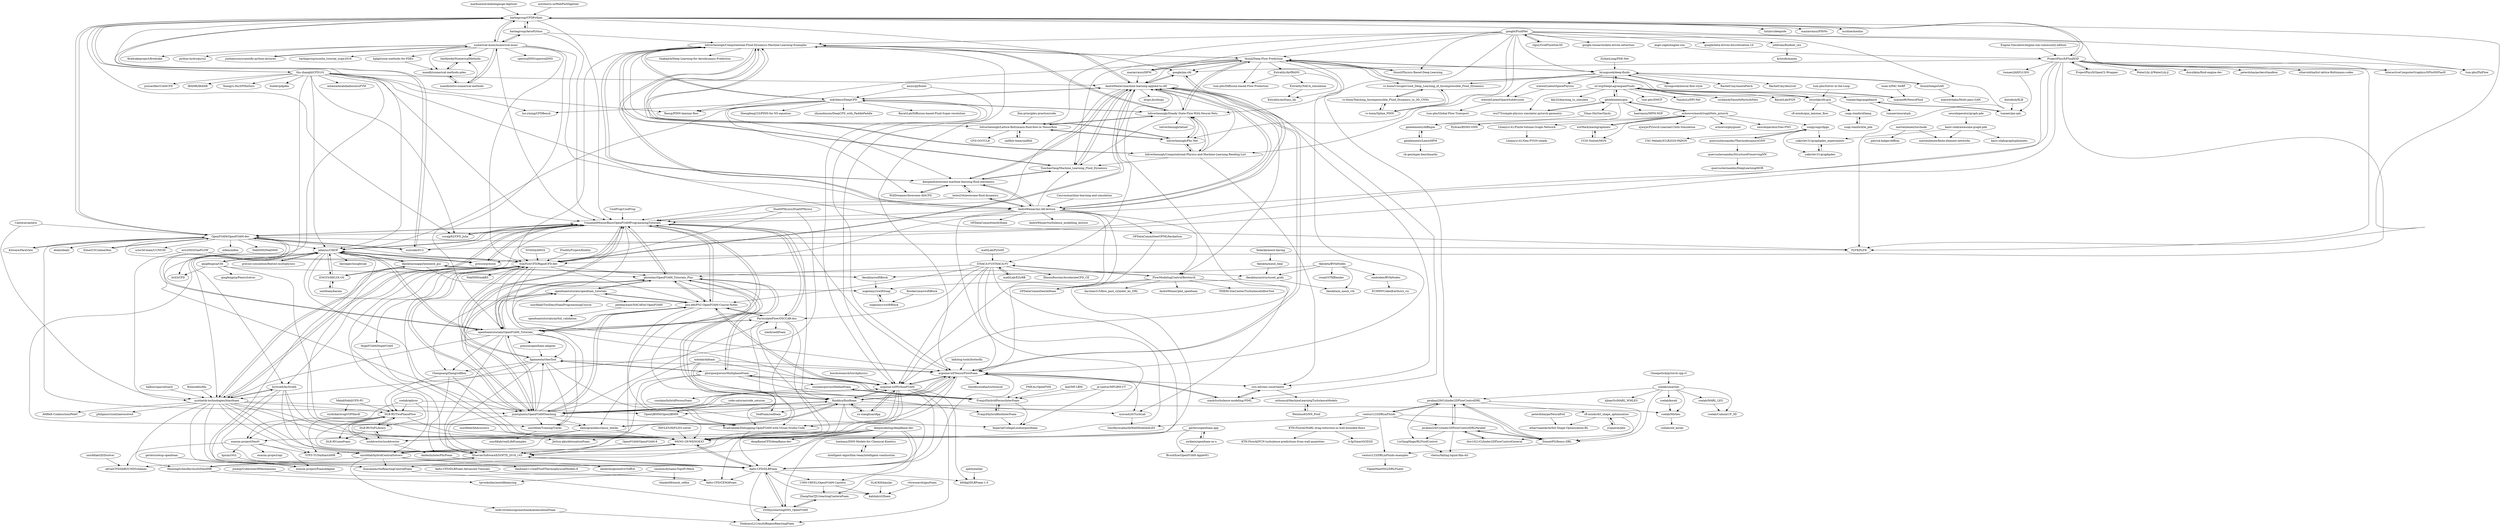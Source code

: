 digraph G {
"barbagroup/CFDPython" -> "barbagroup/AeroPython" ["e"=1]
"barbagroup/CFDPython" -> "UnnamedMoose/BasicOpenFOAMProgrammingTutorials"
"barbagroup/CFDPython" -> "su2code/SU2" ["e"=1]
"barbagroup/CFDPython" -> "numerical-mooc/numerical-mooc"
"barbagroup/CFDPython" -> "surajp92/CFD_Julia" ["e"=1]
"barbagroup/CFDPython" -> "ProjectPhysX/FluidX3D"
"barbagroup/CFDPython" -> "OpenFOAM/OpenFOAM-dev"
"barbagroup/CFDPython" -> "tum-pbs/PhiFlow" ["e"=1]
"barbagroup/CFDPython" -> "thu-zhanghl/CFD101"
"barbagroup/CFDPython" -> "google/jax-cfd" ["e"=1]
"barbagroup/CFDPython" -> "PyFR/PyFR" ["e"=1]
"barbagroup/CFDPython" -> "lululxvi/deepxde" ["e"=1]
"barbagroup/CFDPython" -> "maziarraissi/PINNs" ["e"=1]
"barbagroup/CFDPython" -> "jaheyns/CfdOF"
"barbagroup/CFDPython" -> "nschloe/meshio" ["e"=1]
"su2code/SU2" -> "OpenFOAM/OpenFOAM-dev" ["e"=1]
"su2code/SU2" -> "UnnamedMoose/BasicOpenFOAMProgrammingTutorials" ["e"=1]
"su2code/SU2" -> "barbagroup/CFDPython" ["e"=1]
"CoolProp/CoolProp" -> "UnnamedMoose/BasicOpenFOAMProgrammingTutorials" ["e"=1]
"DLR-RY/VoFLibrary" -> "DLR-RY/TwoPhaseFlow"
"DLR-RY/VoFLibrary" -> "isoAdvector/isoAdvector"
"DLR-RY/VoFLibrary" -> "DLR-RY/caseFoam"
"maziarraissi/HFM" -> "thunil/Deep-Flow-Prediction" ["e"=1]
"maziarraissi/HFM" -> "AndreWeiner/machine-learning-applied-to-cfd" ["e"=1]
"mrklein/openfoam-os-x" -> "BrushXue/OpenFOAM-AppleM1"
"mrklein/openfoam-os-x" -> "gerlero/openfoam-app"
"ZichaoLong/PDE-Net" -> "byungsook/deep-fluids" ["e"=1]
"barbagroup/AeroPython" -> "barbagroup/CFDPython" ["e"=1]
"barbagroup/AeroPython" -> "numerical-mooc/numerical-mooc" ["e"=1]
"barbagroup/AeroPython" -> "UnnamedMoose/BasicOpenFOAMProgrammingTutorials" ["e"=1]
"barbagroup/AeroPython" -> "loliverhennigh/Computational-Fluid-Dynamics-Machine-Learning-Examples" ["e"=1]
"tkeskita/mesh_heal" -> "tkeskita/unstructured_grids"
"ChenguangZhang/sdfibm" -> "WENO-OF/WENOEXT" ["e"=1]
"ChenguangZhang/sdfibm" -> "daidezhi/interPlicFoam" ["e"=1]
"ChenguangZhang/sdfibm" -> "DLR-RY/TwoPhaseFlow" ["e"=1]
"eric2003/OneFLOW" -> "SimFlowCFD/RapidCFD-dev" ["e"=1]
"eric2003/OneFLOW" -> "synthetik-technologies/blastfoam" ["e"=1]
"tkeskita/unstructured_grids" -> "tkeskita/io_mesh_vtk"
"tkeskita/unstructured_grids" -> "nogenmyr/swiftSnap"
"ElmerCSC/elmerfem" -> "OpenFOAM/OpenFOAM-dev" ["e"=1]
"thunil/Physics-Based-Deep-Learning" -> "thunil/Deep-Flow-Prediction" ["e"=1]
"DualSPHysics/DualSPHysics" -> "SimFlowCFD/RapidCFD-dev" ["e"=1]
"DualSPHysics/DualSPHysics" -> "UnnamedMoose/BasicOpenFOAMProgrammingTutorials" ["e"=1]
"DualSPHysics/DualSPHysics" -> "synthetik-technologies/blastfoam" ["e"=1]
"NVIDIA/AMGX" -> "SimFlowCFD/RapidCFD-dev" ["e"=1]
"ITHACA-FV/ITHACA-FV" -> "FlowModelingControl/flowtorch"
"ITHACA-FV/ITHACA-FV" -> "mathLab/EZyRB" ["e"=1]
"ITHACA-FV/ITHACA-FV" -> "WENO-OF/WENOEXT"
"ITHACA-FV/ITHACA-FV" -> "IllinoisRocstar/AccelerateCFD_CE"
"ITHACA-FV/ITHACA-FV" -> "ParticulateFlow/OSCCAR-doc"
"ITHACA-FV/ITHACA-FV" -> "phresher/OpenFOAM_Tutorials_Plus"
"ITHACA-FV/ITHACA-FV" -> "argonne-lcf/TensorFlowFoam"
"ITHACA-FV/ITHACA-FV" -> "ElsevierSoftwareX/SOFTX_2018_143"
"ITHACA-FV/ITHACA-FV" -> "psu-efd/PSU-OpenFOAM-Course-Notes"
"ITHACA-FV/ITHACA-FV" -> "argonne-lcf/PythonFOAM"
"je-santos/MPLBM-UT" -> "Franjcf/hybridPorousInterFoam" ["e"=1]
"je-santos/MPLBM-UT" -> "ImperialCollegeLondon/porefoam" ["e"=1]
"PMEAL/OpenPNM" -> "Franjcf/hybridPorousInterFoam" ["e"=1]
"daidezhi/interPlicFoam" -> "daidezhi/geometricVofExt"
"mdolab/dafoam" -> "argonne-lcf/PythonFOAM" ["e"=1]
"mdolab/dafoam" -> "argonne-lcf/TensorFlowFoam" ["e"=1]
"mdolab/dafoam" -> "unicfdlab/hybridCentralSolvers" ["e"=1]
"mdolab/dafoam" -> "damogranlabs/classy_blocks" ["e"=1]
"mdolab/dafoam" -> "fluiddyn/fluidfoam" ["e"=1]
"halbux/sparselizard" -> "synthetik-technologies/blastfoam" ["e"=1]
"cselab/korali" -> "cselab/Mirheo"
"surajp92/CFD_Julia" -> "UnnamedMoose/BasicOpenFOAMProgrammingTutorials" ["e"=1]
"fluiddyn/fluidfoam" -> "argonne-lcf/PythonFOAM"
"fluiddyn/fluidfoam" -> "phresher/OpenFOAM_Tutorials_Plus"
"fluiddyn/fluidfoam" -> "WENO-OF/WENOEXT"
"fluiddyn/fluidfoam" -> "damogranlabs/classy_blocks"
"fluiddyn/fluidfoam" -> "SedFoam/sedfoam" ["e"=1]
"fluiddyn/fluidfoam" -> "jnmlujnmlu/OpenFOAMTeaching"
"fluiddyn/fluidfoam" -> "Aalto-CFD/DLBFoam"
"fluiddyn/fluidfoam" -> "xu-xianghua/ofpp"
"fluiddyn/fluidfoam" -> "syavash20/TurbLab"
"fluiddyn/fluidfoam" -> "argonne-lcf/TensorFlowFoam"
"thunil/tempoGAN" -> "byungsook/deep-fluids"
"thunil/tempoGAN" -> "maxwerhahn/Multi-pass-GAN"
"byungsook/deep-fluids" -> "wiewel/LatentSpaceSubdivision"
"byungsook/deep-fluids" -> "wiewel/LatentSpacePhysics"
"byungsook/deep-fluids" -> "thunil/tempoGAN"
"byungsook/deep-fluids" -> "byungsook/neural-flow-style"
"byungsook/deep-fluids" -> "RachelCmy/mantaPatch"
"byungsook/deep-fluids" -> "thunil/Deep-Flow-Prediction"
"byungsook/deep-fluids" -> "vc-bonn/Unsupervised_Deep_Learning_of_Incompressible_Fluid_Dynamics"
"byungsook/deep-fluids" -> "RachelCmy/den2vel"
"byungsook/deep-fluids" -> "isl-org/DeepLagrangianFluids"
"loliverhennigh/Computational-Physics-and-Machine-Learning-Reading-List" -> "loliverhennigh/Phy-Net"
"loliverhennigh/Computational-Physics-and-Machine-Learning-Reading-List" -> "loliverhennigh/Computational-Fluid-Dynamics-Machine-Learning-Examples"
"loliverhennigh/Computational-Physics-and-Machine-Learning-Reading-List" -> "YunchaoYang/Machine_Learning_Fluid_Dynamics"
"loliverhennigh/Computational-Physics-and-Machine-Learning-Reading-List" -> "loliverhennigh/Steady-State-Flow-With-Neural-Nets"
"loliverhennigh/Computational-Physics-and-Machine-Learning-Reading-List" -> "cics-nd/rans-uncertainty"
"loliverhennigh/Computational-Physics-and-Machine-Learning-Reading-List" -> "AndreWeiner/machine-learning-applied-to-cfd"
"jerabaul29/Cylinder2DFlowControlDRL" -> "jerabaul29/Cylinder2DFlowControlDRLParallel"
"jerabaul29/Cylinder2DFlowControlDRL" -> "DonsetPG/fenics-DRL"
"jerabaul29/Cylinder2DFlowControlDRL" -> "thw1021/Cylinder2DFlowControlGeneral"
"jerabaul29/Cylinder2DFlowControlDRL" -> "venturi123/DRLinFluids"
"jerabaul29/Cylinder2DFlowControlDRL" -> "cfl-minds/drl_shape_optimization"
"jerabaul29/Cylinder2DFlowControlDRL" -> "LiuYangMage/RLFluidControl"
"jerabaul29/Cylinder2DFlowControlDRLParallel" -> "jerabaul29/Cylinder2DFlowControlDRL"
"jerabaul29/Cylinder2DFlowControlDRLParallel" -> "thw1021/Cylinder2DFlowControlGeneral"
"jerabaul29/Cylinder2DFlowControlDRLParallel" -> "LiuYangMage/RLFluidControl"
"jerabaul29/Cylinder2DFlowControlDRLParallel" -> "DonsetPG/fenics-DRL"
"jerabaul29/Cylinder2DFlowControlDRLParallel" -> "vbelus/falling-liquid-film-drl"
"Omegastick/pytorch-cpp-rl" -> "cselab/smarties" ["e"=1]
"byungsook/neural-flow-style" -> "byungsook/deep-fluids"
"cselab/smarties" -> "cselab/MARL_LES"
"cselab/smarties" -> "hjbae/SciMARL_WMLES"
"cselab/smarties" -> "cselab/korali"
"cselab/smarties" -> "cselab/CubismUP_3D"
"cselab/smarties" -> "jerabaul29/Cylinder2DFlowControlDRL"
"cselab/smarties" -> "cselab/Mirheo"
"cselab/smarties" -> "DonsetPG/fenics-DRL"
"fedackb/mesh-fairing" -> "tkeskita/mesh_heal" ["e"=1]
"YunchaoYang/Machine_Learning_Fluid_Dynamics" -> "loliverhennigh/Computational-Fluid-Dynamics-Machine-Learning-Examples"
"YunchaoYang/Machine_Learning_Fluid_Dynamics" -> "ikespand/awesome-machine-learning-fluid-mechanics"
"YunchaoYang/Machine_Learning_Fluid_Dynamics" -> "AndreWeiner/machine-learning-applied-to-cfd"
"AndreWeiner/machine-learning-applied-to-cfd" -> "loliverhennigh/Computational-Fluid-Dynamics-Machine-Learning-Examples"
"AndreWeiner/machine-learning-applied-to-cfd" -> "AndreWeiner/ml-cfd-lecture"
"AndreWeiner/machine-learning-applied-to-cfd" -> "argonne-lcf/TensorFlowFoam"
"AndreWeiner/machine-learning-applied-to-cfd" -> "YunchaoYang/Machine_Learning_Fluid_Dynamics"
"AndreWeiner/machine-learning-applied-to-cfd" -> "ikespand/awesome-machine-learning-fluid-mechanics"
"AndreWeiner/machine-learning-applied-to-cfd" -> "mdribeiro/DeepCFD"
"AndreWeiner/machine-learning-applied-to-cfd" -> "argonne-lcf/PythonFOAM"
"AndreWeiner/machine-learning-applied-to-cfd" -> "SimFlowCFD/RapidCFD-dev"
"AndreWeiner/machine-learning-applied-to-cfd" -> "FlowModelingControl/flowtorch"
"AndreWeiner/machine-learning-applied-to-cfd" -> "cics-nd/rans-uncertainty"
"AndreWeiner/machine-learning-applied-to-cfd" -> "xiaoh/turbulence-modeling-PIML"
"AndreWeiner/machine-learning-applied-to-cfd" -> "ITHACA-FV/ITHACA-FV"
"AndreWeiner/machine-learning-applied-to-cfd" -> "UnnamedMoose/BasicOpenFOAMProgrammingTutorials"
"AndreWeiner/machine-learning-applied-to-cfd" -> "lesgo-jhu/lesgo" ["e"=1]
"AndreWeiner/machine-learning-applied-to-cfd" -> "google/jax-cfd" ["e"=1]
"jolibrain/fluidnet_cxx" -> "kristofe/manta"
"wiewel/LatentSpacePhysics" -> "wiewel/LatentSpaceSubdivision"
"cics-nd/rans-uncertainty" -> "xiaoh/turbulence-modeling-PIML"
"cics-nd/rans-uncertainty" -> "mthsmcd/MachineLearningTurbulenceModels"
"code-saturne/code_saturne" -> "OpenQBMM/OpenQBMM" ["e"=1]
"HiFiLES/HiFiLES-solver" -> "WENO-OF/WENOEXT" ["e"=1]
"thunil/Deep-Flow-Prediction" -> "loliverhennigh/Computational-Fluid-Dynamics-Machine-Learning-Examples"
"thunil/Deep-Flow-Prediction" -> "locuslab/cfd-gcn"
"thunil/Deep-Flow-Prediction" -> "thunil/Physics-Based-Deep-Learning" ["e"=1]
"thunil/Deep-Flow-Prediction" -> "loliverhennigh/Steady-State-Flow-With-Neural-Nets"
"thunil/Deep-Flow-Prediction" -> "byungsook/deep-fluids"
"thunil/Deep-Flow-Prediction" -> "AndreWeiner/machine-learning-applied-to-cfd"
"thunil/Deep-Flow-Prediction" -> "jerabaul29/Cylinder2DFlowControlDRL"
"thunil/Deep-Flow-Prediction" -> "maziarraissi/HFM" ["e"=1]
"thunil/Deep-Flow-Prediction" -> "Extrality/AirfRANS"
"thunil/Deep-Flow-Prediction" -> "YunchaoYang/Machine_Learning_Fluid_Dynamics"
"thunil/Deep-Flow-Prediction" -> "Raocp/PINN-laminar-flow" ["e"=1]
"thunil/Deep-Flow-Prediction" -> "google/jax-cfd" ["e"=1]
"thunil/Deep-Flow-Prediction" -> "tum-pbs/Diffusion-based-Flow-Prediction"
"thunil/Deep-Flow-Prediction" -> "argonne-lcf/TensorFlowFoam"
"thunil/Deep-Flow-Prediction" -> "vc-bonn/Unsupervised_Deep_Learning_of_Incompressible_Fluid_Dynamics"
"precice/openfoam-adapter" -> "fppimenta/rheoTool" ["e"=1]
"jiweiqi/CollectionOfMechanisms" -> "Aalto-CFD/CEMAFoam" ["e"=1]
"tkeskita/BVtkNodes" -> "tkeskita/io_mesh_vtk"
"tkeskita/BVtkNodes" -> "tkeskita/swiftBlock"
"tkeskita/BVtkNodes" -> "cwant/VTKBlender"
"tkeskita/BVtkNodes" -> "simboden/BVtkNodes"
"tkeskita/BVtkNodes" -> "tkeskita/unstructured_grids"
"cfl-minds/drl_shape_optimization" -> "jviquerat/pbo"
"cfl-minds/drl_shape_optimization" -> "DonsetPG/fenics-DRL"
"cfl-minds/drl_shape_optimization" -> "atharvaaalok/Airfoil-Shape-Optimization-RL"
"HopeFOAM/HopeFOAM" -> "WENO-OF/WENOEXT"
"tkeskita/snappyhexmesh_gui" -> "tkeskita/swiftBlock"
"tkeskita/snappyhexmesh_gui" -> "tkeskita/unstructured_grids"
"tkeskita/snappyhexmesh_gui" -> "ENGYS/HELYX-OS"
"tkeskita/snappyhexmesh_gui" -> "nogenmyr/swiftSnap"
"tkeskita/snappyhexmesh_gui" -> "jaheyns/CfdOF"
"simboden/BVtkNodes" -> "ECMWFCode4Earth/sci_vis"
"xu-xianghua/ofpp" -> "argonne-lcf/PythonFOAM"
"xu-xianghua/ofpp" -> "fluiddyn/fluidfoam"
"xiaoh/turbulence-modeling-PIML" -> "cics-nd/rans-uncertainty"
"xiaoh/turbulence-modeling-PIML" -> "argonne-lcf/TensorFlowFoam"
"smenon/dynamicTopoFvMesh" -> "chanko08/mesh_refine"
"smenon/dynamicTopoFvMesh" -> "tgvoskuilen/meshBalancing"
"syavash20/TurbLab" -> "timofeymukha/libWallModelledLES"
"tkeskita/swiftBlock" -> "nogenmyr/swiftSnap"
"tkeskita/swiftBlock" -> "tkeskita/snappyhexmesh_gui"
"SLACKHA/pyJac" -> "kahilah/ct2foam" ["e"=1]
"OpenFOAM/OpenFOAM-dev" -> "UnnamedMoose/BasicOpenFOAMProgrammingTutorials"
"OpenFOAM/OpenFOAM-dev" -> "openfoamtutorials/OpenFOAM_Tutorials_"
"OpenFOAM/OpenFOAM-dev" -> "su2code/SU2" ["e"=1]
"OpenFOAM/OpenFOAM-dev" -> "precice/precice" ["e"=1]
"OpenFOAM/OpenFOAM-dev" -> "jnmlujnmlu/OpenFOAMTeaching"
"OpenFOAM/OpenFOAM-dev" -> "Kitware/ParaView" ["e"=1]
"OpenFOAM/OpenFOAM-dev" -> "dealii/dealii" ["e"=1]
"OpenFOAM/OpenFOAM-dev" -> "SimFlowCFD/RapidCFD-dev"
"OpenFOAM/OpenFOAM-dev" -> "PyFR/PyFR" ["e"=1]
"OpenFOAM/OpenFOAM-dev" -> "ucns3d-team/UCNS3D" ["e"=1]
"OpenFOAM/OpenFOAM-dev" -> "mfem/mfem" ["e"=1]
"OpenFOAM/OpenFOAM-dev" -> "jaheyns/CfdOF"
"OpenFOAM/OpenFOAM-dev" -> "ElmerCSC/elmerfem" ["e"=1]
"OpenFOAM/OpenFOAM-dev" -> "barbagroup/CFDPython"
"OpenFOAM/OpenFOAM-dev" -> "Nek5000/Nek5000" ["e"=1]
"sailfish-team/sailfish" -> "loliverhennigh/Lattice-Boltzmann-fluid-flow-in-Tensorflow" ["e"=1]
"FluidityProject/fluidity" -> "SimFlowCFD/RapidCFD-dev" ["e"=1]
"numerical-mooc/numerical-mooc" -> "barbagroup/AeroPython" ["e"=1]
"numerical-mooc/numerical-mooc" -> "barbagroup/CFDPython"
"numerical-mooc/numerical-mooc" -> "IanHawke/NumericalMethods"
"numerical-mooc/numerical-mooc" -> "mandli/intro-numerical-methods"
"numerical-mooc/numerical-mooc" -> "spectralDNS/spectralDNS" ["e"=1]
"numerical-mooc/numerical-mooc" -> "mandli/numerical-methods-pdes"
"numerical-mooc/numerical-mooc" -> "firedrakeproject/firedrake" ["e"=1]
"numerical-mooc/numerical-mooc" -> "PyFR/PyFR" ["e"=1]
"numerical-mooc/numerical-mooc" -> "UnnamedMoose/BasicOpenFOAMProgrammingTutorials"
"numerical-mooc/numerical-mooc" -> "openfoamtutorials/OpenFOAM_Tutorials_"
"numerical-mooc/numerical-mooc" -> "hplgit/num-methods-for-PDEs" ["e"=1]
"numerical-mooc/numerical-mooc" -> "python-hydro/pyro2" ["e"=1]
"numerical-mooc/numerical-mooc" -> "jrjohansson/scientific-python-lectures" ["e"=1]
"numerical-mooc/numerical-mooc" -> "SimFlowCFD/RapidCFD-dev"
"numerical-mooc/numerical-mooc" -> "barbagroup/numba_tutorial_scipy2016" ["e"=1]
"quercushernandez/StructurePreservingNN" -> "quercushernandez/DeepLearningMOR"
"markummitchell/engauge-digitizer" -> "barbagroup/CFDPython" ["e"=1]
"thu-zhanghl/CFD101" -> "UnnamedMoose/BasicOpenFOAMProgrammingTutorials"
"thu-zhanghl/CFD101" -> "surajp92/CFD_Julia" ["e"=1]
"thu-zhanghl/CFD101" -> "brli3/CFD" ["e"=1]
"thu-zhanghl/CFD101" -> "jaheyns/CfdOF"
"thu-zhanghl/CFD101" -> "barbagroup/CFDPython"
"thu-zhanghl/CFD101" -> "mhamadmahdialloush/uFVM" ["e"=1]
"thu-zhanghl/CFD101" -> "jxzisacfder/Coll4CFD"
"thu-zhanghl/CFD101" -> "IBAMR/IBAMR" ["e"=1]
"thu-zhanghl/CFD101" -> "Raocp/PINN-laminar-flow" ["e"=1]
"thu-zhanghl/CFD101" -> "Xiangyu-Hu/SPHinXsys" ["e"=1]
"thu-zhanghl/CFD101" -> "bueler/p4pdes" ["e"=1]
"thu-zhanghl/CFD101" -> "AndreWeiner/ml-cfd-lecture"
"thu-zhanghl/CFD101" -> "AndreWeiner/machine-learning-applied-to-cfd"
"thu-zhanghl/CFD101" -> "luo-yining/CFDBench" ["e"=1]
"thu-zhanghl/CFD101" -> "jnmlujnmlu/OpenFOAMTeaching"
"duncanam/rhoReactingCentralFoam" -> "ZSHtju/reactingDNS_OpenFOAM"
"neuraloperator/graph-pde" -> "kaist-silab/awesome-graph-pde" ["e"=1]
"phorgue/porousMultiphaseFoam" -> "Franjcf/hybridPorousInterFoam"
"phorgue/porousMultiphaseFoam" -> "Franjcf/hybridBiotInterFoam"
"phorgue/porousMultiphaseFoam" -> "csoulain/porousMedia4Foam"
"phorgue/porousMultiphaseFoam" -> "phresher/OpenFOAM_Tutorials_Plus"
"phorgue/porousMultiphaseFoam" -> "isoAdvector/isoAdvector"
"phorgue/porousMultiphaseFoam" -> "fppimenta/rheoTool"
"phorgue/porousMultiphaseFoam" -> "ImperialCollegeLondon/porefoam"
"Franjcf/hybridPorousInterFoam" -> "phorgue/porousMultiphaseFoam"
"Franjcf/hybridPorousInterFoam" -> "Franjcf/hybridBiotInterFoam"
"Franjcf/hybridPorousInterFoam" -> "ImperialCollegeLondon/porefoam"
"Franjcf/hybridPorousInterFoam" -> "csoulain/porousMedia4Foam"
"Franjcf/hybridBiotInterFoam" -> "Franjcf/hybridPorousInterFoam"
"Franjcf/hybridBiotInterFoam" -> "ImperialCollegeLondon/porefoam"
"cselab/aphros" -> "DLR-RY/TwoPhaseFlow" ["e"=1]
"cselab/aphros" -> "cselab/Mirheo" ["e"=1]
"cselab/aphros" -> "DLR-RY/VoFLibrary" ["e"=1]
"cselab/aphros" -> "exasim-project/NeoN" ["e"=1]
"argonne-lcf/TensorFlowFoam" -> "argonne-lcf/PythonFOAM"
"argonne-lcf/TensorFlowFoam" -> "AndreWeiner/machine-learning-applied-to-cfd"
"argonne-lcf/TensorFlowFoam" -> "Aalto-CFD/DLBFoam"
"argonne-lcf/TensorFlowFoam" -> "xiaoh/turbulence-modeling-PIML"
"argonne-lcf/TensorFlowFoam" -> "syavash20/TurbLab"
"argonne-lcf/TensorFlowFoam" -> "Rvadrabade/Debugging-OpenFOAM-with-Visual-Studio-Code"
"argonne-lcf/TensorFlowFoam" -> "jnmlujnmlu/OpenFOAMTeaching"
"argonne-lcf/TensorFlowFoam" -> "WENO-OF/WENOEXT"
"argonne-lcf/TensorFlowFoam" -> "timofeymukha/turbulucid"
"argonne-lcf/TensorFlowFoam" -> "fluiddyn/fluidfoam"
"argonne-lcf/TensorFlowFoam" -> "cics-nd/rans-uncertainty"
"IanHawke/NumericalMethods" -> "mandli/numerical-methods-pdes"
"synthetik-technologies/blastfoam" -> "WENO-OF/WENOEXT"
"synthetik-technologies/blastfoam" -> "hystrath/hyStrath" ["e"=1]
"synthetik-technologies/blastfoam" -> "ElsevierSoftwareX/SOFTX_2018_143"
"synthetik-technologies/blastfoam" -> "unicfdlab/hybridCentralSolvers"
"synthetik-technologies/blastfoam" -> "Aalto-CFD/DLBFoam"
"synthetik-technologies/blastfoam" -> "JieSun-pku/detonationFoam"
"synthetik-technologies/blastfoam" -> "duncanam/rhoReactingCentralFoam"
"synthetik-technologies/blastfoam" -> "DLR-RY/TwoPhaseFlow"
"synthetik-technologies/blastfoam" -> "HenningScheufler/multiDimAMR"
"synthetik-technologies/blastfoam" -> "OpenQBMM/OpenQBMM"
"synthetik-technologies/blastfoam" -> "UnnamedMoose/BasicOpenFOAMProgrammingTutorials"
"synthetik-technologies/blastfoam" -> "STFS-TUDa/blastAMR"
"synthetik-technologies/blastfoam" -> "SimFlowCFD/RapidCFD-dev"
"synthetik-technologies/blastfoam" -> "AMReX-Combustion/PeleC" ["e"=1]
"synthetik-technologies/blastfoam" -> "philipmorrisintl/aerosolved"
"ElsevierSoftwareX/SOFTX_2018_143" -> "HenningScheufler/multiDimAMR"
"ElsevierSoftwareX/SOFTX_2018_143" -> "Aalto-CFD/DLBFoam"
"damogranlabs/classy_blocks" -> "WENO-OF/WENOEXT"
"damogranlabs/classy_blocks" -> "fluiddyn/fluidfoam"
"damogranlabs/classy_blocks" -> "STFS-TUDa/blastAMR"
"damogranlabs/classy_blocks" -> "exasim-project/NeoN"
"Rvadrabade/Debugging-OpenFOAM-with-Visual-Studio-Code" -> "Aalto-CFD/DLBFoam"
"HenningScheufler/multiDimAMR" -> "ElsevierSoftwareX/SOFTX_2018_143"
"HenningScheufler/multiDimAMR" -> "tgvoskuilen/meshBalancing"
"OpenFOAM/OpenFOAM-8" -> "ElsevierSoftwareX/SOFTX_2018_143" ["e"=1]
"csoulain/porousMedia4Foam" -> "csoulain/hybridPorousFoam"
"csoulain/porousMedia4Foam" -> "Franjcf/hybridPorousInterFoam"
"mdribeiro/DeepCFD" -> "AndreWeiner/machine-learning-applied-to-cfd"
"mdribeiro/DeepCFD" -> "loliverhennigh/Computational-Fluid-Dynamics-Machine-Learning-Examples"
"mdribeiro/DeepCFD" -> "loliverhennigh/Steady-State-Flow-With-Neural-Nets"
"mdribeiro/DeepCFD" -> "Shengfeng233/PINN-for-NS-equation" ["e"=1]
"mdribeiro/DeepCFD" -> "argonne-lcf/PythonFOAM"
"mdribeiro/DeepCFD" -> "zbyandmoon/DeepCFD_with_PaddlePaddle"
"mdribeiro/DeepCFD" -> "luo-yining/CFDBench" ["e"=1]
"mdribeiro/DeepCFD" -> "Raocp/PINN-laminar-flow" ["e"=1]
"mdribeiro/DeepCFD" -> "BaratiLab/Diffusion-based-Fluid-Super-resolution" ["e"=1]
"mdribeiro/DeepCFD" -> "argonne-lcf/TensorFlowFoam"
"mdribeiro/DeepCFD" -> "ikespand/awesome-machine-learning-fluid-mechanics"
"mdribeiro/DeepCFD" -> "jaheyns/CfdOF"
"mdribeiro/DeepCFD" -> "WillDreamer/Awesome-AI4CFD" ["e"=1]
"hpsim/OGL" -> "exasim-project/FoamAdapter"
"thw1021/Cylinder2DFlowControlGeneral" -> "jerabaul29/Cylinder2DFlowControlDRLParallel"
"tum-pbs/Solver-in-the-Loop" -> "locuslab/cfd-gcn" ["e"=1]
"sungyongs/dpgn" -> "yakovlev31/graphpdes_experiments"
"sungyongs/dpgn" -> "yakovlev31/graphpdes"
"sungyongs/dpgn" -> "quercushernandez/ThermodynamicsGNN"
"sungyongs/dpgn" -> "USC-Melady/ICLR2020-PADGN"
"DonsetPG/fenics-DRL" -> "jerabaul29/Cylinder2DFlowControlDRLParallel"
"DonsetPG/fenics-DRL" -> "venturi123/DRLinFluids-examples"
"DonsetPG/fenics-DRL" -> "jerabaul29/Cylinder2DFlowControlDRL"
"hplgit/num-methods-for-PDEs" -> "mandli/numerical-methods-pdes" ["e"=1]
"locuslab/cfd-gcn" -> "cfl-minds/gnn_laminar_flow"
"locuslab/cfd-gcn" -> "snap-stanford/lamp"
"locuslab/cfd-gcn" -> "thunil/Deep-Flow-Prediction"
"FlowModelingControl/flowtorch" -> "OFDataCommittee/mlfoam"
"FlowModelingControl/flowtorch" -> "ITHACA-FV/ITHACA-FV"
"FlowModelingControl/flowtorch" -> "darshan315/flow_past_cylinder_by_DRL"
"FlowModelingControl/flowtorch" -> "AndreWeiner/phd_openfoam"
"FlowModelingControl/flowtorch" -> "WENO-OF/WENOEXT"
"FlowModelingControl/flowtorch" -> "syavash20/TurbLab"
"FlowModelingControl/flowtorch" -> "NHERI-SimCenter/TurbulenceInflowTool"
"imfd-stroemungsmechanik/atomizationFoam" -> "TonkomoLLC/multiRegionReactingFoam"
"isl-org/DeepLagrangianFluids" -> "syguan96/NeuroFluid"
"isl-org/DeepLagrangianFluids" -> "tum-pbs/DMCF"
"isl-org/DeepLagrangianFluids" -> "BaratiLab/FGN"
"isl-org/DeepLagrangianFluids" -> "geoelements/gns"
"isl-org/DeepLagrangianFluids" -> "byungsook/deep-fluids"
"isl-org/DeepLagrangianFluids" -> "kks32/learning_to_simulate"
"isl-org/DeepLagrangianFluids" -> "tumaer/lagrangebench"
"isl-org/DeepLagrangianFluids" -> "YunzhuLi/DPI-Net" ["e"=1]
"isl-org/DeepLagrangianFluids" -> "wu375/simple-physics-simulator-pytorch-geometry"
"isl-org/DeepLagrangianFluids" -> "locuslab/cfd-gcn"
"isl-org/DeepLagrangianFluids" -> "cschenck/SmoothParticleNets"
"LiuYangMage/RLFluidControl" -> "vbelus/falling-liquid-film-drl"
"wiewel/LatentSpaceSubdivision" -> "tum-pbs/Global-Flow-Transport"
"precice/precice" -> "UnnamedMoose/BasicOpenFOAMProgrammingTutorials" ["e"=1]
"precice/precice" -> "jaheyns/CfdOF" ["e"=1]
"Cantera/cantera" -> "synthetik-technologies/blastfoam" ["e"=1]
"Cantera/cantera" -> "OpenFOAM/OpenFOAM-dev" ["e"=1]
"firemodels/fds" -> "synthetik-technologies/blastfoam" ["e"=1]
"ikespand/awesome-machine-learning-fluid-mechanics" -> "YunchaoYang/Machine_Learning_Fluid_Dynamics"
"ikespand/awesome-machine-learning-fluid-mechanics" -> "AndreWeiner/ml-cfd-lecture"
"ikespand/awesome-machine-learning-fluid-mechanics" -> "AndreWeiner/machine-learning-applied-to-cfd"
"ikespand/awesome-machine-learning-fluid-mechanics" -> "loliverhennigh/Computational-Fluid-Dynamics-Machine-Learning-Examples"
"ikespand/awesome-machine-learning-fluid-mechanics" -> "WillDreamer/Awesome-AI4CFD" ["e"=1]
"ikespand/awesome-machine-learning-fluid-mechanics" -> "lento234/awesome-fluid-dynamics" ["e"=1]
"SimFlowCFD/RapidCFD-dev" -> "UnnamedMoose/BasicOpenFOAMProgrammingTutorials"
"SimFlowCFD/RapidCFD-dev" -> "jnmlujnmlu/OpenFOAMTeaching"
"SimFlowCFD/RapidCFD-dev" -> "WENO-OF/WENOEXT"
"SimFlowCFD/RapidCFD-dev" -> "synthetik-technologies/blastfoam"
"SimFlowCFD/RapidCFD-dev" -> "argonne-lcf/TensorFlowFoam"
"SimFlowCFD/RapidCFD-dev" -> "HopeFOAM/HopeFOAM"
"SimFlowCFD/RapidCFD-dev" -> "phresher/OpenFOAM_Tutorials_Plus"
"SimFlowCFD/RapidCFD-dev" -> "fppimenta/rheoTool"
"SimFlowCFD/RapidCFD-dev" -> "AndreWeiner/machine-learning-applied-to-cfd"
"SimFlowCFD/RapidCFD-dev" -> "hystrath/hyStrath" ["e"=1]
"SimFlowCFD/RapidCFD-dev" -> "psu-efd/PSU-OpenFOAM-Course-Notes"
"SimFlowCFD/RapidCFD-dev" -> "ElsevierSoftwareX/SOFTX_2018_143"
"SimFlowCFD/RapidCFD-dev" -> "Nek5000/nekRS" ["e"=1]
"SimFlowCFD/RapidCFD-dev" -> "argonne-lcf/PythonFOAM"
"SimFlowCFD/RapidCFD-dev" -> "unicfdlab/hybridCentralSolvers"
"lanl/MF-LBM" -> "Franjcf/hybridPorousInterFoam" ["e"=1]
"Ceyron/machine-learning-and-simulation" -> "AndreWeiner/ml-cfd-lecture" ["e"=1]
"AndreWeiner/ml-cfd-lecture" -> "AndreWeiner/machine-learning-applied-to-cfd"
"AndreWeiner/ml-cfd-lecture" -> "ikespand/awesome-machine-learning-fluid-mechanics"
"AndreWeiner/ml-cfd-lecture" -> "loliverhennigh/Computational-Fluid-Dynamics-Machine-Learning-Examples"
"AndreWeiner/ml-cfd-lecture" -> "argonne-lcf/TensorFlowFoam"
"AndreWeiner/ml-cfd-lecture" -> "FlowModelingControl/flowtorch"
"AndreWeiner/ml-cfd-lecture" -> "OFDataCommittee/drlfoam"
"AndreWeiner/ml-cfd-lecture" -> "lento234/awesome-fluid-dynamics" ["e"=1]
"AndreWeiner/ml-cfd-lecture" -> "UnnamedMoose/BasicOpenFOAMProgrammingTutorials"
"AndreWeiner/ml-cfd-lecture" -> "AndreWeiner/turbulence_modelling_lecture"
"AndreWeiner/ml-cfd-lecture" -> "argonne-lcf/PythonFOAM"
"AndreWeiner/ml-cfd-lecture" -> "google/jax-cfd" ["e"=1]
"AndreWeiner/ml-cfd-lecture" -> "YunchaoYang/Machine_Learning_Fluid_Dynamics"
"AndreWeiner/ml-cfd-lecture" -> "OFDataCommittee/OFMLHackathon"
"AndreWeiner/ml-cfd-lecture" -> "jnmlujnmlu/OpenFOAMTeaching"
"AndreWeiner/ml-cfd-lecture" -> "SimFlowCFD/RapidCFD-dev"
"lento234/awesome-fluid-dynamics" -> "AndreWeiner/ml-cfd-lecture" ["e"=1]
"lento234/awesome-fluid-dynamics" -> "ikespand/awesome-machine-learning-fluid-mechanics" ["e"=1]
"lento234/awesome-fluid-dynamics" -> "UnnamedMoose/BasicOpenFOAMProgrammingTutorials" ["e"=1]
"google/jax-cfd" -> "AndreWeiner/machine-learning-applied-to-cfd" ["e"=1]
"google/jax-cfd" -> "AndreWeiner/ml-cfd-lecture" ["e"=1]
"rlguy/GridFluidSim3D" -> "google/FluidNet" ["e"=1]
"MahdiNabil/CFD-PC" -> "wyldckat/evapVOFHardt"
"MahdiNabil/CFD-PC" -> "DLR-RY/TwoPhaseFlow"
"DLR-RY/TwoPhaseFlow" -> "ElsevierSoftwareX/SOFTX_2018_143"
"DLR-RY/TwoPhaseFlow" -> "DLR-RY/VoFLibrary"
"DLR-RY/TwoPhaseFlow" -> "STFS-TUDa/blastAMR"
"DLR-RY/TwoPhaseFlow" -> "isoAdvector/isoAdvector"
"DLR-RY/TwoPhaseFlow" -> "WENO-OF/WENOEXT"
"DLR-RY/TwoPhaseFlow" -> "DLR-RY/caseFoam"
"DLR-RY/TwoPhaseFlow" -> "exasim-project/NeoN"
"ZSHtju/reactingDNS_OpenFOAM" -> "ZhangYanTJU/reactingCanteraFoam"
"ZSHtju/reactingDNS_OpenFOAM" -> "Aalto-CFD/DLBFoam"
"ZSHtju/reactingDNS_OpenFOAM" -> "TonkomoLLC/multiRegionReactingFoam"
"argonne-lcf/PythonFOAM" -> "argonne-lcf/TensorFlowFoam"
"argonne-lcf/PythonFOAM" -> "blttkgl/DLBFoam-1.0"
"argonne-lcf/PythonFOAM" -> "fluiddyn/fluidfoam"
"argonne-lcf/PythonFOAM" -> "Aalto-CFD/DLBFoam"
"argonne-lcf/PythonFOAM" -> "xu-xianghua/ofpp"
"argonne-lcf/PythonFOAM" -> "WENO-OF/WENOEXT"
"argonne-lcf/PythonFOAM" -> "psu-efd/PSU-OpenFOAM-Course-Notes"
"argonne-lcf/PythonFOAM" -> "Rvadrabade/Debugging-OpenFOAM-with-Visual-Studio-Code"
"argonne-lcf/PythonFOAM" -> "TonkomoLLC/multiRegionReactingFoam"
"argonne-lcf/PythonFOAM" -> "ElsevierSoftwareX/SOFTX_2018_143"
"ZhangYanTJU/reactingCanteraFoam" -> "ZSHtju/reactingDNS_OpenFOAM"
"Aalto-CFD/DLBFoam" -> "ZSHtju/reactingDNS_OpenFOAM"
"Aalto-CFD/DLBFoam" -> "Aalto-CFD/CEMAFoam"
"Aalto-CFD/DLBFoam" -> "kahilah/ct2foam"
"Aalto-CFD/DLBFoam" -> "blttkgl/DLBFoam-1.0"
"Aalto-CFD/DLBFoam" -> "UMN-CRFEL/OpenFOAM-Cantera"
"Aalto-CFD/DLBFoam" -> "ElsevierSoftwareX/SOFTX_2018_143"
"Aalto-CFD/DLBFoam" -> "WENO-OF/WENOEXT"
"Aalto-CFD/DLBFoam" -> "TonkomoLLC/multiRegionReactingFoam"
"ladybug-tools/butterfly" -> "argonne-lcf/TensorFlowFoam" ["e"=1]
"openfoamtutorials/OpenFOAM_Tutorials_" -> "jnmlujnmlu/OpenFOAMTeaching"
"openfoamtutorials/OpenFOAM_Tutorials_" -> "phresher/OpenFOAM_Tutorials_Plus"
"openfoamtutorials/OpenFOAM_Tutorials_" -> "psu-efd/PSU-OpenFOAM-Course-Notes"
"openfoamtutorials/OpenFOAM_Tutorials_" -> "UnnamedMoose/BasicOpenFOAMProgrammingTutorials"
"openfoamtutorials/OpenFOAM_Tutorials_" -> "openfoamtutorials/openfoam_tutorials"
"openfoamtutorials/OpenFOAM_Tutorials_" -> "OpenFOAM/OpenFOAM-dev"
"openfoamtutorials/OpenFOAM_Tutorials_" -> "ParticulateFlow/OSCCAR-doc"
"openfoamtutorials/OpenFOAM_Tutorials_" -> "SimFlowCFD/RapidCFD-dev"
"openfoamtutorials/OpenFOAM_Tutorials_" -> "jaheyns/CfdOF"
"openfoamtutorials/OpenFOAM_Tutorials_" -> "unicfdlab/TrainingTracks"
"openfoamtutorials/OpenFOAM_Tutorials_" -> "precice/openfoam-adapter" ["e"=1]
"openfoamtutorials/OpenFOAM_Tutorials_" -> "synthetik-technologies/blastfoam"
"openfoamtutorials/OpenFOAM_Tutorials_" -> "ChenguangZhang/sdfibm" ["e"=1]
"openfoamtutorials/OpenFOAM_Tutorials_" -> "fppimenta/rheoTool"
"openfoamtutorials/OpenFOAM_Tutorials_" -> "ElsevierSoftwareX/SOFTX_2018_143"
"vc-bonn/Unsupervised_Deep_Learning_of_Incompressible_Fluid_Dynamics" -> "vc-bonn/Teaching_Incompressible_Fluid_Dynamics_to_3D_CNNs"
"vc-bonn/Unsupervised_Deep_Learning_of_Incompressible_Fluid_Dynamics" -> "vc-bonn/Spline_PINN"
"jviquerat/pbo" -> "cfl-minds/drl_shape_optimization"
"kaist-silab/awesome-graph-pde" -> "kaist-silab/graphsplinenets"
"kaist-silab/awesome-graph-pde" -> "yakovlev31/graphpdes_experiments"
"kaist-silab/awesome-graph-pde" -> "martenlienen/finite-element-networks"
"ParticulateFlow/OSCCAR-doc" -> "psu-efd/PSU-OpenFOAM-Course-Notes"
"ParticulateFlow/OSCCAR-doc" -> "WENO-OF/WENOEXT"
"ParticulateFlow/OSCCAR-doc" -> "isoAdvector/isoAdvector"
"ParticulateFlow/OSCCAR-doc" -> "Rvadrabade/Debugging-OpenFOAM-with-Visual-Studio-Code"
"ParticulateFlow/OSCCAR-doc" -> "UnnamedMoose/BasicOpenFOAMProgrammingTutorials"
"ParticulateFlow/OSCCAR-doc" -> "OpenQBMM/OpenQBMM"
"ParticulateFlow/OSCCAR-doc" -> "xiaoh/sediFoam" ["e"=1]
"ParticulateFlow/OSCCAR-doc" -> "openfoamtutorials/OpenFOAM_Tutorials_"
"wwMark/meshgraphnets" -> "echowve/meshGraphNets_pytorch"
"wwMark/meshgraphnets" -> "CCSI-Toolset/MGN"
"wu375/simple-physics-simulator-pytorch-geometry" -> "geoelements/gns"
"psu-efd/PSU-OpenFOAM-Course-Notes" -> "phresher/OpenFOAM_Tutorials_Plus"
"psu-efd/PSU-OpenFOAM-Course-Notes" -> "Rvadrabade/Debugging-OpenFOAM-with-Visual-Studio-Code"
"psu-efd/PSU-OpenFOAM-Course-Notes" -> "ParticulateFlow/OSCCAR-doc"
"psu-efd/PSU-OpenFOAM-Course-Notes" -> "openfoamtutorials/OpenFOAM_Tutorials_"
"psu-efd/PSU-OpenFOAM-Course-Notes" -> "jnmlujnmlu/OpenFOAMTeaching"
"psu-efd/PSU-OpenFOAM-Course-Notes" -> "UnnamedMoose/BasicOpenFOAMProgrammingTutorials"
"psu-efd/PSU-OpenFOAM-Course-Notes" -> "openfoamtutorials/openfoam_tutorials"
"psu-efd/PSU-OpenFOAM-Course-Notes" -> "argonne-lcf/PythonFOAM"
"psu-efd/PSU-OpenFOAM-Course-Notes" -> "ElsevierSoftwareX/SOFTX_2018_143"
"vc-bonn/Teaching_Incompressible_Fluid_Dynamics_to_3D_CNNs" -> "vc-bonn/Unsupervised_Deep_Learning_of_Incompressible_Fluid_Dynamics"
"vc-bonn/Teaching_Incompressible_Fluid_Dynamics_to_3D_CNNs" -> "vc-bonn/Spline_PINN"
"yakovlev31/graphpdes" -> "yakovlev31/graphpdes_experiments"
"yakovlev31/graphpdes_experiments" -> "yakovlev31/graphpdes"
"cselab/MARL_LES" -> "cselab/CubismUP_3D"
"ange-yaghi/engine-sim" -> "ProjectPhysX/FluidX3D" ["e"=1]
"OpenQBMM/OpenQBMM" -> "WENO-OF/WENOEXT"
"phresher/OpenFOAM_Tutorials_Plus" -> "psu-efd/PSU-OpenFOAM-Course-Notes"
"phresher/OpenFOAM_Tutorials_Plus" -> "jnmlujnmlu/OpenFOAMTeaching"
"phresher/OpenFOAM_Tutorials_Plus" -> "openfoamtutorials/openfoam_tutorials"
"phresher/OpenFOAM_Tutorials_Plus" -> "openfoamtutorials/OpenFOAM_Tutorials_"
"phresher/OpenFOAM_Tutorials_Plus" -> "UnnamedMoose/BasicOpenFOAMProgrammingTutorials"
"phresher/OpenFOAM_Tutorials_Plus" -> "fluiddyn/fluidfoam"
"phresher/OpenFOAM_Tutorials_Plus" -> "Rvadrabade/Debugging-OpenFOAM-with-Visual-Studio-Code"
"phresher/OpenFOAM_Tutorials_Plus" -> "SedFoam/sedfoam" ["e"=1]
"phresher/OpenFOAM_Tutorials_Plus" -> "phorgue/porousMultiphaseFoam"
"unicfdlab/libAcoustics" -> "WENO-OF/WENOEXT" ["e"=1]
"ProjectPhysX/OpenCL-Wrapper" -> "ProjectPhysX/FluidX3D" ["e"=1]
"mandli/numerical-methods-pdes" -> "mandli/intro-numerical-methods"
"mandli/numerical-methods-pdes" -> "IanHawke/NumericalMethods"
"boschresearch/torchphysics" -> "argonne-lcf/PythonFOAM" ["e"=1]
"vc-bonn/Spline_PINN" -> "vc-bonn/Unsupervised_Deep_Learning_of_Incompressible_Fluid_Dynamics"
"vc-bonn/Spline_PINN" -> "vc-bonn/Teaching_Incompressible_Fluid_Dynamics_to_3D_CNNs"
"OFDataCommittee/OFMLHackathon" -> "OFDataCommittee/mlfoam"
"geoelements/gns" -> "wu375/simple-physics-simulator-pytorch-geometry"
"geoelements/gns" -> "geoelements/diffmpm"
"geoelements/gns" -> "Yihao-Shi/GeoTaichi" ["e"=1]
"geoelements/gns" -> "echowve/meshGraphNets_pytorch"
"geoelements/gns" -> "isl-org/DeepLagrangianFluids"
"geoelements/gns" -> "haeriamin/MPM-NGF"
"Aalto-CFD/DLBFoam-Advanced-Tutorials" -> "Aalto-CFD/CEMAFoam"
"unicfdlab/TrainingTracks" -> "unicfdlab/realLifeExamples"
"venturi123/DRLinFluids" -> "venturi123/DRLinFluids-examples"
"venturi123/DRLinFluids" -> "jerabaul29/Cylinder2DFlowControlDRL"
"venturi123/DRLinFluids" -> "jerabaul29/Cylinder2DFlowControlDRLParallel"
"venturi123/DRLinFluids" -> "DonsetPG/fenics-DRL"
"venturi123/DRLinFluids" -> "KTH-FlowAI/MARL-drag-reduction-in-wall-bounded-flows"
"venturi123/DRLinFluids" -> "timofeymukha/libWallModelledLES"
"ansys/pyfluent" -> "mdribeiro/DeepCFD" ["e"=1]
"ansys/pyfluent" -> "argonne-lcf/PythonFOAM" ["e"=1]
"tumaer/JAXFLUIDS" -> "tumaer/jax-sph" ["e"=1]
"mandli/intro-numerical-methods" -> "mandli/numerical-methods-pdes"
"mandli/intro-numerical-methods" -> "IanHawke/NumericalMethods"
"mandli/intro-numerical-methods" -> "numerical-mooc/numerical-mooc"
"CCSI-Toolset/MGN" -> "wwMark/meshgraphnets"
"echowve/meshGraphNets_pytorch" -> "wwMark/meshgraphnets"
"echowve/meshGraphNets_pytorch" -> "CCSI-Toolset/MGN"
"echowve/meshGraphNets_pytorch" -> "xjwxjw/Pytorch-Learned-Cloth-Simulation"
"echowve/meshGraphNets_pytorch" -> "sungyongs/dpgn"
"echowve/meshGraphNets_pytorch" -> "geoelements/gns"
"echowve/meshGraphNets_pytorch" -> "echowve/phygnnet"
"echowve/meshGraphNets_pytorch" -> "neuraloperator/Geo-FNO" ["e"=1]
"echowve/meshGraphNets_pytorch" -> "Eydcao/BSMS-GNN"
"echowve/meshGraphNets_pytorch" -> "Litianyu141/Finite-Volume-Graph-Network"
"Litianyu141/Finite-Volume-Graph-Network" -> "Litianyu141/Gen-FVGN-steady"
"quercushernandez/ThermodynamicsGNN" -> "sungyongs/dpgn"
"quercushernandez/ThermodynamicsGNN" -> "quercushernandez/StructurePreservingNN"
"nextfoam/baram" -> "ENGYS/HELYX-OS"
"gerlero/openfoam-app" -> "mrklein/openfoam-os-x"
"gerlero/openfoam-app" -> "BrushXue/OpenFOAM-AppleM1"
"gerlero/openfoam-app" -> "WENO-OF/WENOEXT"
"UMN-CRFEL/OpenFOAM-Cantera" -> "kahilah/ct2foam"
"UMN-CRFEL/OpenFOAM-Cantera" -> "ZhangYanTJU/reactingCanteraFoam"
"petebachant/NACAFoil-OpenFOAM" -> "openfoamtutorials/airfoil_validation"
"syguan96/NeuroFluid" -> "isl-org/DeepLagrangianFluids"
"flowkersma/swiftBlock" -> "nogenmyr/swiftBlock"
"snap-stanford/lamp" -> "snap-stanford/le_pde"
"ProjectPhysX/FluidX3D" -> "barbagroup/CFDPython"
"ProjectPhysX/FluidX3D" -> "ProjectPhysX/OpenCL-Wrapper" ["e"=1]
"ProjectPhysX/FluidX3D" -> "su2code/SU2" ["e"=1]
"ProjectPhysX/FluidX3D" -> "tum-pbs/PhiFlow" ["e"=1]
"ProjectPhysX/FluidX3D" -> "InteractiveComputerGraphics/SPlisHSPlasH" ["e"=1]
"ProjectPhysX/FluidX3D" -> "OpenFOAM/OpenFOAM-dev"
"ProjectPhysX/FluidX3D" -> "WaterLily-jl/WaterLily.jl" ["e"=1]
"ProjectPhysX/FluidX3D" -> "doyubkim/fluid-engine-dev" ["e"=1]
"ProjectPhysX/FluidX3D" -> "google/jax-cfd" ["e"=1]
"ProjectPhysX/FluidX3D" -> "PyFR/PyFR" ["e"=1]
"ProjectPhysX/FluidX3D" -> "peterdsharpe/AeroSandbox" ["e"=1]
"ProjectPhysX/FluidX3D" -> "tumaer/JAXFLUIDS" ["e"=1]
"ProjectPhysX/FluidX3D" -> "UnnamedMoose/BasicOpenFOAMProgrammingTutorials"
"ProjectPhysX/FluidX3D" -> "sthavishtha/list-lattice-Boltzmann-codes" ["e"=1]
"ProjectPhysX/FluidX3D" -> "precice/precice" ["e"=1]
"Engine-Simulator/engine-sim-community-edition" -> "ProjectPhysX/FluidX3D" ["e"=1]
"mathLab/PyGeM" -> "ITHACA-FV/ITHACA-FV" ["e"=1]
"deepmodeling/deepflame-dev" -> "UMN-CRFEL/OpenFOAM-Cantera"
"deepmodeling/deepflame-dev" -> "Aalto-CFD/DLBFoam"
"deepmodeling/deepflame-dev" -> "ZSHtju/reactingDNS_OpenFOAM"
"deepmodeling/deepflame-dev" -> "JieSun-pku/detonationFoam"
"deepmodeling/deepflame-dev" -> "duncanam/rhoReactingCentralFoam"
"deepmodeling/deepflame-dev" -> "deepflameCFD/deepflame-dev"
"deepmodeling/deepflame-dev" -> "ZhangYanTJU/reactingCanteraFoam"
"deepmodeling/deepflame-dev" -> "tianhanz/DNN-Models-for-Chemical-Kinetics"
"deepmodeling/deepflame-dev" -> "Aalto-CFD/CEMAFoam"
"deepmodeling/deepflame-dev" -> "WENO-OF/WENOEXT"
"venturi123/DRLinFluids-examples" -> "YiqianMao0502/DRLFluent"
"tianhanz/DNN-Models-for-Chemical-Kinetics" -> "intelligent-algorithm-team/intelligent-combustion"
"intelligent-algorithm-team/intelligent-combustion" -> "tianhanz/DNN-Models-for-Chemical-Kinetics"
"xuan-li/PAC-NeRF" -> "syguan96/NeuroFluid" ["e"=1]
"Extrality/AirfRANS" -> "Extrality/NACA_simulation"
"Extrality/AirfRANS" -> "Extrality/airfrans_lib"
"Extrality/AirfRANS" -> "tum-pbs/Diffusion-based-Flow-Prediction"
"KTH-FlowAI/MARL-drag-reduction-in-wall-bounded-flows" -> "b-fg/SmartSOD2D"
"KTH-FlowAI/MARL-drag-reduction-in-wall-bounded-flows" -> "KTH-FlowAI/FCN-turbulence-predictions-from-wall-quantities"
"speth/ember" -> "blttkgl/DLBFoam-1.0" ["e"=1]
"mathLab/EZyRB" -> "ITHACA-FV/ITHACA-FV" ["e"=1]
"ENGYS/HELYX-OS" -> "jaheyns/CfdOF"
"ENGYS/HELYX-OS" -> "tkeskita/snappyhexmesh_gui"
"ENGYS/HELYX-OS" -> "nextfoam/baram"
"martenlienen/torchode" -> "martenlienen/finite-element-networks"
"martenlienen/torchode" -> "patrick-kidger/diffrax" ["e"=1]
"snap-stanford/le_pde" -> "snap-stanford/lamp"
"geoelements/diffmpm" -> "geoelements/LearnMPM"
"geoelements/LearnMPM" -> "geoelements/diffmpm"
"geoelements/LearnMPM" -> "cb-geo/mpm-benchmarks"
"Weishuo93/NN_Pred" -> "mthsmcd/MachineLearningTurbulenceModels"
"nogenmyr/swiftBlock" -> "nogenmyr/swiftSnap"
"nogenmyr/swiftSnap" -> "nogenmyr/swiftBlock"
"Extrality/NACA_simulation" -> "Extrality/airfrans_lib"
"Autodesk/XLB" -> "tumaer/jax-sph" ["e"=1]
"jrjohansson/scientific-python-lectures" -> "numerical-mooc/numerical-mooc" ["e"=1]
"Kitware/ParaView" -> "OpenFOAM/OpenFOAM-dev" ["e"=1]
"peterdsharpe/NeuralFoil" -> "atharvaaalok/Airfoil-Shape-Optimization-RL" ["e"=1]
"jnmlujnmlu/OpenFOAMTeaching" -> "openfoamtutorials/OpenFOAM_Tutorials_"
"jnmlujnmlu/OpenFOAMTeaching" -> "phresher/OpenFOAM_Tutorials_Plus"
"jnmlujnmlu/OpenFOAMTeaching" -> "UnnamedMoose/BasicOpenFOAMProgrammingTutorials"
"jnmlujnmlu/OpenFOAMTeaching" -> "psu-efd/PSU-OpenFOAM-Course-Notes"
"jnmlujnmlu/OpenFOAMTeaching" -> "openfoamtutorials/openfoam_tutorials"
"jnmlujnmlu/OpenFOAMTeaching" -> "fluiddyn/fluidfoam"
"jnmlujnmlu/OpenFOAMTeaching" -> "argonne-lcf/TensorFlowFoam"
"jnmlujnmlu/OpenFOAMTeaching" -> "SimFlowCFD/RapidCFD-dev"
"jnmlujnmlu/OpenFOAMTeaching" -> "Rvadrabade/Debugging-OpenFOAM-with-Visual-Studio-Code"
"jnmlujnmlu/OpenFOAMTeaching" -> "ParticulateFlow/OSCCAR-doc"
"jnmlujnmlu/OpenFOAMTeaching" -> "ElsevierSoftwareX/SOFTX_2018_143"
"jnmlujnmlu/OpenFOAMTeaching" -> "fppimenta/rheoTool"
"jnmlujnmlu/OpenFOAMTeaching" -> "damogranlabs/classy_blocks"
"jnmlujnmlu/OpenFOAMTeaching" -> "argonne-lcf/PythonFOAM"
"jnmlujnmlu/OpenFOAMTeaching" -> "unicfdlab/TrainingTracks"
"loliverhennigh/Lattice-Boltzmann-fluid-flow-in-Tensorflow" -> "sailfish-team/sailfish" ["e"=1]
"loliverhennigh/Lattice-Boltzmann-fluid-flow-in-Tensorflow" -> "loliverhennigh/Phy-Net"
"loliverhennigh/Lattice-Boltzmann-fluid-flow-in-Tensorflow" -> "loliverhennigh/Steady-State-Flow-With-Neural-Nets"
"loliverhennigh/Lattice-Boltzmann-fluid-flow-in-Tensorflow" -> "CFD-GO/TCLB" ["e"=1]
"qingfengxia/Cfd" -> "jaheyns/CfdOF"
"qingfengxia/Cfd" -> "phresher/OpenFOAM_Tutorials_Plus"
"qingfengxia/Cfd" -> "unicfdlab/TrainingTracks"
"qingfengxia/Cfd" -> "brli3/CFD" ["e"=1]
"qingfengxia/Cfd" -> "qingfengxia/FenicsSolver" ["e"=1]
"tumaer/lagrangebench" -> "tumaer/jax-sph"
"tumaer/lagrangebench" -> "tumaer/neuralsph"
"mthsmcd/MachineLearningTurbulenceModels" -> "Weishuo93/NN_Pred"
"cselab/Mirheo" -> "cselab/old_korali"
"tumaer/jax-sph" -> "tumaer/lagrangebench"
"unicfdlab/hybridCentralSolvers" -> "WENO-OF/WENOEXT"
"unicfdlab/hybridCentralSolvers" -> "advanCFD/libROUNDSchemes"
"unicfdlab/hybridCentralSolvers" -> "Aalto-CFD/DLBFoam"
"unicfdlab/hybridCentralSolvers" -> "imfd-stroemungsmechanik/atomizationFoam"
"unicfdlab/hybridCentralSolvers" -> "danhnam11/realFluidThermophysicalModels-6"
"unicfdlab/hybridCentralSolvers" -> "duncanam/rhoReactingCentralFoam"
"lbm-principles-practice/code" -> "loliverhennigh/Lattice-Boltzmann-fluid-flow-in-Tensorflow" ["e"=1]
"google/FluidNet" -> "loliverhennigh/Phy-Net"
"google/FluidNet" -> "rlguy/GridFluidSim3D" ["e"=1]
"google/FluidNet" -> "byungsook/deep-fluids"
"google/FluidNet" -> "loliverhennigh/Computational-Fluid-Dynamics-Machine-Learning-Examples"
"google/FluidNet" -> "thunil/Deep-Flow-Prediction"
"google/FluidNet" -> "jolibrain/fluidnet_cxx"
"google/FluidNet" -> "google-research/data-driven-advection" ["e"=1]
"google/FluidNet" -> "google/data-driven-discretization-1d" ["e"=1]
"google/FluidNet" -> "loliverhennigh/Steady-State-Flow-With-Neural-Nets"
"google/FluidNet" -> "PyFR/PyFR" ["e"=1]
"google/FluidNet" -> "loliverhennigh/Lattice-Boltzmann-fluid-flow-in-Tensorflow"
"google/FluidNet" -> "loliverhennigh/Computational-Physics-and-Machine-Learning-Reading-List"
"google/FluidNet" -> "thunil/Physics-Based-Deep-Learning" ["e"=1]
"google/FluidNet" -> "maziarraissi/HFM" ["e"=1]
"google/FluidNet" -> "InteractiveComputerGraphics/SPlisHSPlasH" ["e"=1]
"WillDreamer/Awesome-AI4CFD" -> "ikespand/awesome-machine-learning-fluid-mechanics" ["e"=1]
"jaheyns/CfdOF" -> "qingfengxia/Cfd"
"jaheyns/CfdOF" -> "ENGYS/HELYX-OS"
"jaheyns/CfdOF" -> "tkeskita/snappyhexmesh_gui"
"jaheyns/CfdOF" -> "UnnamedMoose/BasicOpenFOAMProgrammingTutorials"
"jaheyns/CfdOF" -> "synthetik-technologies/blastfoam"
"jaheyns/CfdOF" -> "SimFlowCFD/RapidCFD-dev"
"jaheyns/CfdOF" -> "psu-efd/PSU-OpenFOAM-Course-Notes"
"jaheyns/CfdOF" -> "precice/precice" ["e"=1]
"jaheyns/CfdOF" -> "openfoamtutorials/OpenFOAM_Tutorials_"
"jaheyns/CfdOF" -> "jnmlujnmlu/OpenFOAMTeaching"
"jaheyns/CfdOF" -> "hkroeger/insightcae"
"jaheyns/CfdOF" -> "damogranlabs/classy_blocks"
"jaheyns/CfdOF" -> "precise-simulation/featool-multiphysics" ["e"=1]
"jaheyns/CfdOF" -> "hystrath/hyStrath" ["e"=1]
"jaheyns/CfdOF" -> "Aalto-CFD/DLBFoam"
"isoAdvector/isoAdvector" -> "DLR-RY/TwoPhaseFlow"
"isoAdvector/isoAdvector" -> "DLR-RY/VoFLibrary"
"isoAdvector/isoAdvector" -> "daidezhi/interPlicFoam"
"loliverhennigh/Phy-Net" -> "loliverhennigh/Steady-State-Flow-With-Neural-Nets"
"loliverhennigh/Phy-Net" -> "loliverhennigh/Computational-Fluid-Dynamics-Machine-Learning-Examples"
"loliverhennigh/Phy-Net" -> "loliverhennigh/Computational-Physics-and-Machine-Learning-Reading-List"
"loliverhennigh/Phy-Net" -> "loliverhennigh/Lattice-Boltzmann-fluid-flow-in-Tensorflow"
"hystrath/hyStrath" -> "synthetik-technologies/blastfoam" ["e"=1]
"hystrath/hyStrath" -> "WENO-OF/WENOEXT" ["e"=1]
"hystrath/hyStrath" -> "unicfdlab/hybridCentralSolvers" ["e"=1]
"hystrath/hyStrath" -> "duncanam/rhoReactingCentralFoam" ["e"=1]
"hystrath/hyStrath" -> "ElsevierSoftwareX/SOFTX_2018_143" ["e"=1]
"hystrath/hyStrath" -> "Aalto-CFD/DLBFoam" ["e"=1]
"exasim-project/NeoN" -> "exasim-project/FoamAdapter"
"exasim-project/NeoN" -> "STFS-TUDa/blastAMR"
"exasim-project/NeoN" -> "hpsim/OGL"
"exasim-project/NeoN" -> "exasim-project/opi"
"exasim-project/NeoN" -> "advanCFD/libROUNDSchemes"
"openfoamtutorials/openfoam_tutorials" -> "phresher/OpenFOAM_Tutorials_Plus"
"openfoamtutorials/openfoam_tutorials" -> "unicfdlab/TwoDaysFoamProgrammingCourse"
"openfoamtutorials/openfoam_tutorials" -> "psu-efd/PSU-OpenFOAM-Course-Notes"
"openfoamtutorials/openfoam_tutorials" -> "petebachant/NACAFoil-OpenFOAM"
"openfoamtutorials/openfoam_tutorials" -> "openfoamtutorials/OpenFOAM_Tutorials_"
"Yihao-Shi/GeoTaichi" -> "geoelements/diffmpm" ["e"=1]
"fppimenta/rheoTool" -> "phorgue/porousMultiphaseFoam"
"fppimenta/rheoTool" -> "ElsevierSoftwareX/SOFTX_2018_143"
"fppimenta/rheoTool" -> "ChenguangZhang/sdfibm" ["e"=1]
"fppimenta/rheoTool" -> "Rvadrabade/Debugging-OpenFOAM-with-Visual-Studio-Code"
"fppimenta/rheoTool" -> "unicfdlab/TrainingTracks"
"fppimenta/rheoTool" -> "argonne-lcf/TensorFlowFoam"
"fppimenta/rheoTool" -> "SimFlowCFD/RapidCFD-dev"
"fppimenta/rheoTool" -> "DLR-RY/TwoPhaseFlow"
"vttresearch/gpuFoam" -> "kahilah/ct2foam"
"precise-simulation/featool-multiphysics" -> "jaheyns/CfdOF" ["e"=1]
"loliverhennigh/Steady-State-Flow-With-Neural-Nets" -> "loliverhennigh/Phy-Net"
"loliverhennigh/Steady-State-Flow-With-Neural-Nets" -> "loliverhennigh/Computational-Fluid-Dynamics-Machine-Learning-Examples"
"loliverhennigh/Steady-State-Flow-With-Neural-Nets" -> "loliverhennigh/Lattice-Boltzmann-fluid-flow-in-Tensorflow"
"loliverhennigh/Steady-State-Flow-With-Neural-Nets" -> "thunil/Deep-Flow-Prediction"
"loliverhennigh/Steady-State-Flow-With-Neural-Nets" -> "YunchaoYang/Machine_Learning_Fluid_Dynamics"
"loliverhennigh/Steady-State-Flow-With-Neural-Nets" -> "mdribeiro/DeepCFD"
"loliverhennigh/Steady-State-Flow-With-Neural-Nets" -> "loliverhennigh/Computational-Physics-and-Machine-Learning-Reading-List"
"loliverhennigh/Steady-State-Flow-With-Neural-Nets" -> "loliverhennigh/latnet"
"loliverhennigh/Steady-State-Flow-With-Neural-Nets" -> "AndreWeiner/machine-learning-applied-to-cfd"
"gerlero/setup-openfoam" -> "exasim-project/FoamAdapter"
"automeris-io/WebPlotDigitizer" -> "barbagroup/CFDPython" ["e"=1]
"loliverhennigh/Computational-Fluid-Dynamics-Machine-Learning-Examples" -> "AndreWeiner/machine-learning-applied-to-cfd"
"loliverhennigh/Computational-Fluid-Dynamics-Machine-Learning-Examples" -> "loliverhennigh/Phy-Net"
"loliverhennigh/Computational-Fluid-Dynamics-Machine-Learning-Examples" -> "YunchaoYang/Machine_Learning_Fluid_Dynamics"
"loliverhennigh/Computational-Fluid-Dynamics-Machine-Learning-Examples" -> "loliverhennigh/Steady-State-Flow-With-Neural-Nets"
"loliverhennigh/Computational-Fluid-Dynamics-Machine-Learning-Examples" -> "loliverhennigh/Computational-Physics-and-Machine-Learning-Reading-List"
"loliverhennigh/Computational-Fluid-Dynamics-Machine-Learning-Examples" -> "thunil/Deep-Flow-Prediction"
"loliverhennigh/Computational-Fluid-Dynamics-Machine-Learning-Examples" -> "ikespand/awesome-machine-learning-fluid-mechanics"
"loliverhennigh/Computational-Fluid-Dynamics-Machine-Learning-Examples" -> "mdribeiro/DeepCFD"
"loliverhennigh/Computational-Fluid-Dynamics-Machine-Learning-Examples" -> "AndreWeiner/ml-cfd-lecture"
"loliverhennigh/Computational-Fluid-Dynamics-Machine-Learning-Examples" -> "argonne-lcf/TensorFlowFoam"
"loliverhennigh/Computational-Fluid-Dynamics-Machine-Learning-Examples" -> "loliverhennigh/Lattice-Boltzmann-fluid-flow-in-Tensorflow"
"loliverhennigh/Computational-Fluid-Dynamics-Machine-Learning-Examples" -> "Saakaarb/Deep-Learning-for-Aerodynamic-Prediction"
"loliverhennigh/Computational-Fluid-Dynamics-Machine-Learning-Examples" -> "SimFlowCFD/RapidCFD-dev"
"UnnamedMoose/BasicOpenFOAMProgrammingTutorials" -> "jnmlujnmlu/OpenFOAMTeaching"
"UnnamedMoose/BasicOpenFOAMProgrammingTutorials" -> "openfoamtutorials/OpenFOAM_Tutorials_"
"UnnamedMoose/BasicOpenFOAMProgrammingTutorials" -> "psu-efd/PSU-OpenFOAM-Course-Notes"
"UnnamedMoose/BasicOpenFOAMProgrammingTutorials" -> "phresher/OpenFOAM_Tutorials_Plus"
"UnnamedMoose/BasicOpenFOAMProgrammingTutorials" -> "SimFlowCFD/RapidCFD-dev"
"UnnamedMoose/BasicOpenFOAMProgrammingTutorials" -> "OpenFOAM/OpenFOAM-dev"
"UnnamedMoose/BasicOpenFOAMProgrammingTutorials" -> "synthetik-technologies/blastfoam"
"UnnamedMoose/BasicOpenFOAMProgrammingTutorials" -> "ParticulateFlow/OSCCAR-doc"
"UnnamedMoose/BasicOpenFOAMProgrammingTutorials" -> "argonne-lcf/TensorFlowFoam"
"UnnamedMoose/BasicOpenFOAMProgrammingTutorials" -> "jaheyns/CfdOF"
"UnnamedMoose/BasicOpenFOAMProgrammingTutorials" -> "surajp92/CFD_Julia" ["e"=1]
"UnnamedMoose/BasicOpenFOAMProgrammingTutorials" -> "ChenguangZhang/sdfibm" ["e"=1]
"UnnamedMoose/BasicOpenFOAMProgrammingTutorials" -> "fluiddyn/fluidfoam"
"UnnamedMoose/BasicOpenFOAMProgrammingTutorials" -> "WENO-OF/WENOEXT"
"UnnamedMoose/BasicOpenFOAMProgrammingTutorials" -> "precice/precice" ["e"=1]
"WENO-OF/WENOEXT" -> "Aalto-CFD/DLBFoam"
"WENO-OF/WENOEXT" -> "unicfdlab/hybridCentralSolvers"
"WENO-OF/WENOEXT" -> "ElsevierSoftwareX/SOFTX_2018_143"
"unicfdlab/QGDsolver" -> "advanCFD/libROUNDSchemes"
"barbagroup/CFDPython" ["l"="63.48,-2.809"]
"barbagroup/AeroPython" ["l"="62.801,-2.163", "c"=1176]
"UnnamedMoose/BasicOpenFOAMProgrammingTutorials" ["l"="63.479,-2.731"]
"su2code/SU2" ["l"="63.171,-1.565", "c"=175]
"numerical-mooc/numerical-mooc" ["l"="63.53,-2.804"]
"surajp92/CFD_Julia" ["l"="63.306,-1.601", "c"=175]
"ProjectPhysX/FluidX3D" ["l"="63.484,-2.865"]
"OpenFOAM/OpenFOAM-dev" ["l"="63.497,-2.768"]
"tum-pbs/PhiFlow" ["l"="21.772,15.86", "c"=516]
"thu-zhanghl/CFD101" ["l"="63.455,-2.736"]
"google/jax-cfd" ["l"="21.751,15.857", "c"=516]
"PyFR/PyFR" ["l"="63.226,-1.553", "c"=175]
"lululxvi/deepxde" ["l"="21.758,15.917", "c"=516]
"maziarraissi/PINNs" ["l"="21.719,15.926", "c"=516]
"jaheyns/CfdOF" ["l"="63.442,-2.695"]
"nschloe/meshio" ["l"="62.794,0.265", "c"=403]
"CoolProp/CoolProp" ["l"="51.343,25.627", "c"=1275]
"DLR-RY/VoFLibrary" ["l"="63.429,-2.797"]
"DLR-RY/TwoPhaseFlow" ["l"="63.429,-2.77"]
"isoAdvector/isoAdvector" ["l"="63.453,-2.779"]
"DLR-RY/caseFoam" ["l"="63.408,-2.809"]
"maziarraissi/HFM" ["l"="21.827,16.052", "c"=516]
"thunil/Deep-Flow-Prediction" ["l"="63.541,-2.535"]
"AndreWeiner/machine-learning-applied-to-cfd" ["l"="63.484,-2.629"]
"mrklein/openfoam-os-x" ["l"="63.598,-2.794"]
"BrushXue/OpenFOAM-AppleM1" ["l"="63.582,-2.8"]
"gerlero/openfoam-app" ["l"="63.562,-2.776"]
"ZichaoLong/PDE-Net" ["l"="21.865,16.039", "c"=516]
"byungsook/deep-fluids" ["l"="63.555,-2.443"]
"loliverhennigh/Computational-Fluid-Dynamics-Machine-Learning-Examples" ["l"="63.503,-2.589"]
"tkeskita/mesh_heal" ["l"="63.276,-2.582"]
"tkeskita/unstructured_grids" ["l"="63.295,-2.617"]
"ChenguangZhang/sdfibm" ["l"="63.331,-1.518", "c"=175]
"WENO-OF/WENOEXT" ["l"="63.445,-2.715"]
"daidezhi/interPlicFoam" ["l"="63.425,-2.838"]
"eric2003/OneFLOW" ["l"="63.213,-1.567", "c"=175]
"SimFlowCFD/RapidCFD-dev" ["l"="63.472,-2.701"]
"synthetik-technologies/blastfoam" ["l"="63.432,-2.738"]
"tkeskita/io_mesh_vtk" ["l"="63.275,-2.606"]
"nogenmyr/swiftSnap" ["l"="63.303,-2.643"]
"ElmerCSC/elmerfem" ["l"="63.009,-1.512", "c"=175]
"thunil/Physics-Based-Deep-Learning" ["l"="21.708,15.89", "c"=516]
"DualSPHysics/DualSPHysics" ["l"="62.642,0.994", "c"=371]
"NVIDIA/AMGX" ["l"="63.137,-1.54", "c"=175]
"ITHACA-FV/ITHACA-FV" ["l"="63.476,-2.668"]
"FlowModelingControl/flowtorch" ["l"="63.441,-2.636"]
"mathLab/EZyRB" ["l"="63.045,-1.761", "c"=175]
"IllinoisRocstar/AccelerateCFD_CE" ["l"="63.533,-2.657"]
"ParticulateFlow/OSCCAR-doc" ["l"="63.467,-2.719"]
"phresher/OpenFOAM_Tutorials_Plus" ["l"="63.507,-2.697"]
"argonne-lcf/TensorFlowFoam" ["l"="63.483,-2.653"]
"ElsevierSoftwareX/SOFTX_2018_143" ["l"="63.458,-2.714"]
"psu-efd/PSU-OpenFOAM-Course-Notes" ["l"="63.489,-2.707"]
"argonne-lcf/PythonFOAM" ["l"="63.456,-2.668"]
"je-santos/MPLBM-UT" ["l"="62.751,1.432", "c"=371]
"Franjcf/hybridPorousInterFoam" ["l"="63.585,-2.711"]
"ImperialCollegeLondon/porefoam" ["l"="63.577,-2.728"]
"PMEAL/OpenPNM" ["l"="62.772,1.482", "c"=371]
"daidezhi/geometricVofExt" ["l"="63.409,-2.871"]
"mdolab/dafoam" ["l"="62.727,-2.23", "c"=1176]
"unicfdlab/hybridCentralSolvers" ["l"="63.405,-2.735"]
"damogranlabs/classy_blocks" ["l"="63.424,-2.718"]
"fluiddyn/fluidfoam" ["l"="63.46,-2.684"]
"halbux/sparselizard" ["l"="63.073,-1.475", "c"=175]
"cselab/korali" ["l"="63.793,-2.558"]
"cselab/Mirheo" ["l"="63.791,-2.579"]
"SedFoam/sedfoam" ["l"="63.376,-1.244", "c"=175]
"jnmlujnmlu/OpenFOAMTeaching" ["l"="63.487,-2.694"]
"Aalto-CFD/DLBFoam" ["l"="63.414,-2.698"]
"xu-xianghua/ofpp" ["l"="63.435,-2.661"]
"syavash20/TurbLab" ["l"="63.511,-2.639"]
"thunil/tempoGAN" ["l"="63.584,-2.412"]
"maxwerhahn/Multi-pass-GAN" ["l"="63.604,-2.392"]
"wiewel/LatentSpaceSubdivision" ["l"="63.596,-2.432"]
"wiewel/LatentSpacePhysics" ["l"="63.582,-2.443"]
"byungsook/neural-flow-style" ["l"="63.535,-2.425"]
"RachelCmy/mantaPatch" ["l"="63.55,-2.406"]
"vc-bonn/Unsupervised_Deep_Learning_of_Incompressible_Fluid_Dynamics" ["l"="63.579,-2.482"]
"RachelCmy/den2vel" ["l"="63.562,-2.422"]
"isl-org/DeepLagrangianFluids" ["l"="63.551,-2.36"]
"loliverhennigh/Computational-Physics-and-Machine-Learning-Reading-List" ["l"="63.49,-2.565"]
"loliverhennigh/Phy-Net" ["l"="63.514,-2.549"]
"YunchaoYang/Machine_Learning_Fluid_Dynamics" ["l"="63.487,-2.586"]
"loliverhennigh/Steady-State-Flow-With-Neural-Nets" ["l"="63.511,-2.568"]
"cics-nd/rans-uncertainty" ["l"="63.462,-2.592"]
"jerabaul29/Cylinder2DFlowControlDRL" ["l"="63.684,-2.542"]
"jerabaul29/Cylinder2DFlowControlDRLParallel" ["l"="63.701,-2.537"]
"DonsetPG/fenics-DRL" ["l"="63.71,-2.555"]
"thw1021/Cylinder2DFlowControlGeneral" ["l"="63.717,-2.538"]
"venturi123/DRLinFluids" ["l"="63.672,-2.561"]
"cfl-minds/drl_shape_optimization" ["l"="63.731,-2.527"]
"LiuYangMage/RLFluidControl" ["l"="63.699,-2.517"]
"vbelus/falling-liquid-film-drl" ["l"="63.716,-2.514"]
"Omegastick/pytorch-cpp-rl" ["l"="53.33,32.937", "c"=251]
"cselab/smarties" ["l"="63.754,-2.559"]
"cselab/MARL_LES" ["l"="63.776,-2.541"]
"hjbae/SciMARL_WMLES" ["l"="63.764,-2.582"]
"cselab/CubismUP_3D" ["l"="63.774,-2.558"]
"fedackb/mesh-fairing" ["l"="-32.932,-27.631", "c"=185]
"ikespand/awesome-machine-learning-fluid-mechanics" ["l"="63.482,-2.605"]
"AndreWeiner/ml-cfd-lecture" ["l"="63.466,-2.639"]
"mdribeiro/DeepCFD" ["l"="63.503,-2.616"]
"xiaoh/turbulence-modeling-PIML" ["l"="63.463,-2.616"]
"lesgo-jhu/lesgo" ["l"="63.272,-1.573", "c"=175]
"jolibrain/fluidnet_cxx" ["l"="63.48,-2.482"]
"kristofe/manta" ["l"="63.462,-2.463"]
"mthsmcd/MachineLearningTurbulenceModels" ["l"="63.426,-2.548"]
"code-saturne/code_saturne" ["l"="63.259,-1.574", "c"=175]
"OpenQBMM/OpenQBMM" ["l"="63.439,-2.756"]
"HiFiLES/HiFiLES-solver" ["l"="63.256,-1.555", "c"=175]
"locuslab/cfd-gcn" ["l"="63.527,-2.46"]
"Extrality/AirfRANS" ["l"="63.587,-2.532"]
"Raocp/PINN-laminar-flow" ["l"="21.731,16.044", "c"=516]
"tum-pbs/Diffusion-based-Flow-Prediction" ["l"="63.57,-2.52"]
"precice/openfoam-adapter" ["l"="62.957,-1.446", "c"=175]
"fppimenta/rheoTool" ["l"="63.507,-2.711"]
"jiweiqi/CollectionOfMechanisms" ["l"="51.447,25.689", "c"=1275]
"Aalto-CFD/CEMAFoam" ["l"="63.344,-2.717"]
"tkeskita/BVtkNodes" ["l"="63.258,-2.615"]
"tkeskita/swiftBlock" ["l"="63.314,-2.632"]
"cwant/VTKBlender" ["l"="63.222,-2.622"]
"simboden/BVtkNodes" ["l"="63.222,-2.595"]
"jviquerat/pbo" ["l"="63.744,-2.507"]
"atharvaaalok/Airfoil-Shape-Optimization-RL" ["l"="63.758,-2.515"]
"HopeFOAM/HopeFOAM" ["l"="63.513,-2.738"]
"tkeskita/snappyhexmesh_gui" ["l"="63.354,-2.65"]
"ENGYS/HELYX-OS" ["l"="63.374,-2.667"]
"ECMWFCode4Earth/sci_vis" ["l"="63.2,-2.585"]
"smenon/dynamicTopoFvMesh" ["l"="63.591,-2.775"]
"chanko08/mesh_refine" ["l"="63.619,-2.782"]
"tgvoskuilen/meshBalancing" ["l"="63.538,-2.766"]
"timofeymukha/libWallModelledLES" ["l"="63.599,-2.6"]
"SLACKHA/pyJac" ["l"="51.474,25.669", "c"=1275]
"kahilah/ct2foam" ["l"="63.347,-2.685"]
"openfoamtutorials/OpenFOAM_Tutorials_" ["l"="63.499,-2.726"]
"precice/precice" ["l"="63.046,-1.494", "c"=175]
"Kitware/ParaView" ["l"="61.932,35.846", "c"=424]
"dealii/dealii" ["l"="63.067,-1.536", "c"=175]
"ucns3d-team/UCNS3D" ["l"="63.247,-1.549", "c"=175]
"mfem/mfem" ["l"="63.053,-1.523", "c"=175]
"Nek5000/Nek5000" ["l"="63.204,-1.546", "c"=175]
"sailfish-team/sailfish" ["l"="62.72,1.343", "c"=371]
"loliverhennigh/Lattice-Boltzmann-fluid-flow-in-Tensorflow" ["l"="63.497,-2.544"]
"FluidityProject/fluidity" ["l"="63.266,-1.589", "c"=175]
"IanHawke/NumericalMethods" ["l"="63.551,-2.854"]
"mandli/intro-numerical-methods" ["l"="63.564,-2.834"]
"spectralDNS/spectralDNS" ["l"="63.239,-1.6", "c"=175]
"mandli/numerical-methods-pdes" ["l"="63.574,-2.855"]
"firedrakeproject/firedrake" ["l"="63.048,-1.601", "c"=175]
"hplgit/num-methods-for-PDEs" ["l"="63.083,-1.747", "c"=175]
"python-hydro/pyro2" ["l"="63.367,-1.65", "c"=175]
"jrjohansson/scientific-python-lectures" ["l"="48.113,28.299", "c"=89]
"barbagroup/numba_tutorial_scipy2016" ["l"="44.064,23.877", "c"=95]
"quercushernandez/StructurePreservingNN" ["l"="63.5,-2.103"]
"quercushernandez/DeepLearningMOR" ["l"="63.484,-2.089"]
"markummitchell/engauge-digitizer" ["l"="-34.206,16.959", "c"=652]
"brli3/CFD" ["l"="63.34,-1.61", "c"=175]
"mhamadmahdialloush/uFVM" ["l"="63.386,-1.617", "c"=175]
"jxzisacfder/Coll4CFD" ["l"="63.404,-2.721"]
"IBAMR/IBAMR" ["l"="63.212,-1.523", "c"=175]
"Xiangyu-Hu/SPHinXsys" ["l"="62.669,1.011", "c"=371]
"bueler/p4pdes" ["l"="63.175,-1.3", "c"=175]
"luo-yining/CFDBench" ["l"="21.864,15.913", "c"=516]
"duncanam/rhoReactingCentralFoam" ["l"="63.382,-2.734"]
"ZSHtju/reactingDNS_OpenFOAM" ["l"="63.375,-2.702"]
"neuraloperator/graph-pde" ["l"="21.829,15.933", "c"=516]
"kaist-silab/awesome-graph-pde" ["l"="63.555,-2.048"]
"phorgue/porousMultiphaseFoam" ["l"="63.548,-2.721"]
"Franjcf/hybridBiotInterFoam" ["l"="63.594,-2.726"]
"csoulain/porousMedia4Foam" ["l"="63.605,-2.709"]
"cselab/aphros" ["l"="63.311,-1.536", "c"=175]
"exasim-project/NeoN" ["l"="63.38,-2.78"]
"Rvadrabade/Debugging-OpenFOAM-with-Visual-Studio-Code" ["l"="63.475,-2.684"]
"timofeymukha/turbulucid" ["l"="63.537,-2.633"]
"hystrath/hyStrath" ["l"="63.247,-1.628", "c"=175]
"JieSun-pku/detonationFoam" ["l"="63.38,-2.752"]
"HenningScheufler/multiDimAMR" ["l"="63.472,-2.753"]
"STFS-TUDa/blastAMR" ["l"="63.406,-2.76"]
"AMReX-Combustion/PeleC" ["l"="63.223,-1.583", "c"=175]
"philipmorrisintl/aerosolved" ["l"="63.401,-2.782"]
"OpenFOAM/OpenFOAM-8" ["l"="63.477,-1.001", "c"=175]
"csoulain/hybridPorousFoam" ["l"="63.633,-2.708"]
"Shengfeng233/PINN-for-NS-equation" ["l"="21.724,16.076", "c"=516]
"zbyandmoon/DeepCFD_with_PaddlePaddle" ["l"="63.537,-2.605"]
"BaratiLab/Diffusion-based-Fluid-Super-resolution" ["l"="21.911,15.937", "c"=516]
"WillDreamer/Awesome-AI4CFD" ["l"="21.909,15.956", "c"=516]
"hpsim/OGL" ["l"="63.348,-2.797"]
"exasim-project/FoamAdapter" ["l"="63.347,-2.813"]
"tum-pbs/Solver-in-the-Loop" ["l"="21.685,15.853", "c"=516]
"sungyongs/dpgn" ["l"="63.544,-2.136"]
"yakovlev31/graphpdes_experiments" ["l"="63.55,-2.091"]
"yakovlev31/graphpdes" ["l"="63.548,-2.109"]
"quercushernandez/ThermodynamicsGNN" ["l"="63.521,-2.122"]
"USC-Melady/ICLR2020-PADGN" ["l"="63.57,-2.125"]
"venturi123/DRLinFluids-examples" ["l"="63.699,-2.576"]
"cfl-minds/gnn_laminar_flow" ["l"="63.506,-2.446"]
"snap-stanford/lamp" ["l"="63.497,-2.426"]
"OFDataCommittee/mlfoam" ["l"="63.415,-2.6"]
"darshan315/flow_past_cylinder_by_DRL" ["l"="63.391,-2.616"]
"AndreWeiner/phd_openfoam" ["l"="63.408,-2.623"]
"NHERI-SimCenter/TurbulenceInflowTool" ["l"="63.397,-2.596"]
"imfd-stroemungsmechanik/atomizationFoam" ["l"="63.384,-2.714"]
"TonkomoLLC/multiRegionReactingFoam" ["l"="63.398,-2.685"]
"syguan96/NeuroFluid" ["l"="63.524,-2.36"]
"tum-pbs/DMCF" ["l"="63.567,-2.336"]
"BaratiLab/FGN" ["l"="63.544,-2.334"]
"geoelements/gns" ["l"="63.551,-2.285"]
"kks32/learning_to_simulate" ["l"="63.575,-2.358"]
"tumaer/lagrangebench" ["l"="63.598,-2.333"]
"YunzhuLi/DPI-Net" ["l"="59.996,16.415", "c"=234]
"wu375/simple-physics-simulator-pytorch-geometry" ["l"="63.55,-2.312"]
"cschenck/SmoothParticleNets" ["l"="63.52,-2.336"]
"tum-pbs/Global-Flow-Transport" ["l"="63.622,-2.419"]
"Cantera/cantera" ["l"="51.38,25.654", "c"=1275]
"firemodels/fds" ["l"="34.622,2.445", "c"=308]
"lento234/awesome-fluid-dynamics" ["l"="63.311,-1.566", "c"=175]
"Nek5000/nekRS" ["l"="63.155,-1.529", "c"=175]
"lanl/MF-LBM" ["l"="62.723,1.384", "c"=371]
"Ceyron/machine-learning-and-simulation" ["l"="21.724,15.861", "c"=516]
"OFDataCommittee/drlfoam" ["l"="63.441,-2.602"]
"AndreWeiner/turbulence_modelling_lecture" ["l"="63.431,-2.616"]
"OFDataCommittee/OFMLHackathon" ["l"="63.429,-2.586"]
"rlguy/GridFluidSim3D" ["l"="62.747,1.082", "c"=371]
"google/FluidNet" ["l"="63.511,-2.514"]
"MahdiNabil/CFD-PC" ["l"="63.385,-2.83"]
"wyldckat/evapVOFHardt" ["l"="63.364,-2.86"]
"ZhangYanTJU/reactingCanteraFoam" ["l"="63.346,-2.704"]
"blttkgl/DLBFoam-1.0" ["l"="63.415,-2.67"]
"UMN-CRFEL/OpenFOAM-Cantera" ["l"="63.363,-2.697"]
"ladybug-tools/butterfly" ["l"="62.13,0.701", "c"=1001]
"openfoamtutorials/openfoam_tutorials" ["l"="63.528,-2.712"]
"unicfdlab/TrainingTracks" ["l"="63.531,-2.688"]
"vc-bonn/Teaching_Incompressible_Fluid_Dynamics_to_3D_CNNs" ["l"="63.602,-2.486"]
"vc-bonn/Spline_PINN" ["l"="63.605,-2.469"]
"kaist-silab/graphsplinenets" ["l"="63.575,-2.04"]
"martenlienen/finite-element-networks" ["l"="63.554,-2.011"]
"xiaoh/sediFoam" ["l"="63.355,-1.249", "c"=175]
"wwMark/meshgraphnets" ["l"="63.551,-2.19"]
"echowve/meshGraphNets_pytorch" ["l"="63.547,-2.215"]
"CCSI-Toolset/MGN" ["l"="63.534,-2.184"]
"ange-yaghi/engine-sim" ["l"="-24.879,-28.115", "c"=145]
"unicfdlab/libAcoustics" ["l"="62.755,-2.292", "c"=1176]
"ProjectPhysX/OpenCL-Wrapper" ["l"="64.257,-2.154", "c"=477]
"boschresearch/torchphysics" ["l"="21.783,15.939", "c"=516]
"geoelements/diffmpm" ["l"="63.579,-2.265"]
"Yihao-Shi/GeoTaichi" ["l"="62.713,1.092", "c"=371]
"haeriamin/MPM-NGF" ["l"="63.53,-2.269"]
"Aalto-CFD/DLBFoam-Advanced-Tutorials" ["l"="63.307,-2.718"]
"unicfdlab/realLifeExamples" ["l"="63.565,-2.676"]
"KTH-FlowAI/MARL-drag-reduction-in-wall-bounded-flows" ["l"="63.677,-2.511"]
"ansys/pyfluent" ["l"="63.097,-1.052", "c"=175]
"tumaer/JAXFLUIDS" ["l"="63.257,-1.606", "c"=175]
"tumaer/jax-sph" ["l"="63.622,-2.329"]
"xjwxjw/Pytorch-Learned-Cloth-Simulation" ["l"="63.516,-2.202"]
"echowve/phygnnet" ["l"="63.574,-2.218"]
"neuraloperator/Geo-FNO" ["l"="21.846,15.918", "c"=516]
"Eydcao/BSMS-GNN" ["l"="63.521,-2.225"]
"Litianyu141/Finite-Volume-Graph-Network" ["l"="63.579,-2.193"]
"Litianyu141/Gen-FVGN-steady" ["l"="63.599,-2.177"]
"nextfoam/baram" ["l"="63.334,-2.66"]
"petebachant/NACAFoil-OpenFOAM" ["l"="63.588,-2.743"]
"openfoamtutorials/airfoil_validation" ["l"="63.621,-2.751"]
"flowkersma/swiftBlock" ["l"="63.256,-2.654"]
"nogenmyr/swiftBlock" ["l"="63.28,-2.647"]
"snap-stanford/le_pde" ["l"="63.482,-2.411"]
"InteractiveComputerGraphics/SPlisHSPlasH" ["l"="62.69,1.061", "c"=371]
"WaterLily-jl/WaterLily.jl" ["l"="22.13,16.87", "c"=77]
"doyubkim/fluid-engine-dev" ["l"="-24.746,-27.842", "c"=145]
"peterdsharpe/AeroSandbox" ["l"="62.786,-2.194", "c"=1176]
"sthavishtha/list-lattice-Boltzmann-codes" ["l"="62.711,1.359", "c"=371]
"Engine-Simulator/engine-sim-community-edition" ["l"="-24.872,-28.065", "c"=145]
"mathLab/PyGeM" ["l"="62.894,0.322", "c"=403]
"deepmodeling/deepflame-dev" ["l"="63.361,-2.725"]
"deepflameCFD/deepflame-dev" ["l"="63.329,-2.738"]
"tianhanz/DNN-Models-for-Chemical-Kinetics" ["l"="63.309,-2.745"]
"YiqianMao0502/DRLFluent" ["l"="63.713,-2.593"]
"intelligent-algorithm-team/intelligent-combustion" ["l"="63.286,-2.753"]
"xuan-li/PAC-NeRF" ["l"="64.313,3.227", "c"=49]
"Extrality/NACA_simulation" ["l"="63.611,-2.525"]
"Extrality/airfrans_lib" ["l"="63.608,-2.541"]
"b-fg/SmartSOD2D" ["l"="63.694,-2.49"]
"KTH-FlowAI/FCN-turbulence-predictions-from-wall-quantities" ["l"="63.677,-2.486"]
"speth/ember" ["l"="51.475,25.688", "c"=1275]
"martenlienen/torchode" ["l"="63.554,-1.979"]
"patrick-kidger/diffrax" ["l"="21.779,14.095", "c"=267]
"geoelements/LearnMPM" ["l"="63.599,-2.255"]
"cb-geo/mpm-benchmarks" ["l"="63.618,-2.244"]
"Weishuo93/NN_Pred" ["l"="63.411,-2.53"]
"Autodesk/XLB" ["l"="21.939,14.07", "c"=267]
"peterdsharpe/NeuralFoil" ["l"="62.765,-2.173", "c"=1176]
"CFD-GO/TCLB" ["l"="62.703,1.374", "c"=371]
"qingfengxia/Cfd" ["l"="63.504,-2.671"]
"qingfengxia/FenicsSolver" ["l"="62.975,-1.822", "c"=175]
"tumaer/neuralsph" ["l"="63.612,-2.309"]
"cselab/old_korali" ["l"="63.812,-2.588"]
"advanCFD/libROUNDSchemes" ["l"="63.357,-2.773"]
"danhnam11/realFluidThermophysicalModels-6" ["l"="63.358,-2.753"]
"lbm-principles-practice/code" ["l"="62.691,1.356", "c"=371]
"google-research/data-driven-advection" ["l"="21.926,16.042", "c"=516]
"google/data-driven-discretization-1d" ["l"="21.898,16.016", "c"=516]
"hkroeger/insightcae" ["l"="63.398,-2.657"]
"precise-simulation/featool-multiphysics" ["l"="63.021,-1.461", "c"=175]
"exasim-project/opi" ["l"="63.364,-2.806"]
"unicfdlab/TwoDaysFoamProgrammingCourse" ["l"="63.561,-2.7"]
"vttresearch/gpuFoam" ["l"="63.307,-2.685"]
"loliverhennigh/latnet" ["l"="63.479,-2.534"]
"gerlero/setup-openfoam" ["l"="63.326,-2.83"]
"automeris-io/WebPlotDigitizer" ["l"="-34.255,16.955", "c"=652]
"Saakaarb/Deep-Learning-for-Aerodynamic-Prediction" ["l"="63.467,-2.557"]
"unicfdlab/QGDsolver" ["l"="63.321,-2.79"]
}